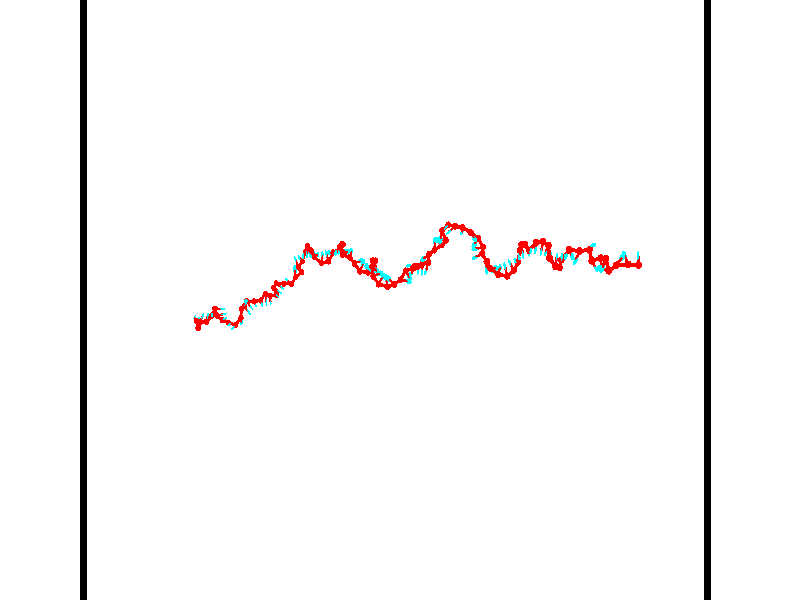 // switches for output
#declare DRAW_BASES = 1; // possible values are 0, 1; only relevant for DNA ribbons
#declare DRAW_BASES_TYPE = 3; // possible values are 1, 2, 3; only relevant for DNA ribbons
#declare DRAW_FOG = 0; // set to 1 to enable fog

#include "colors.inc"

#include "transforms.inc"
background { rgb <1, 1, 1>}

#default {
   normal{
       ripples 0.25
       frequency 0.20
       turbulence 0.2
       lambda 5
   }
	finish {
		phong 0.1
		phong_size 40.
	}
}

// original window dimensions: 1024x640


// camera settings

camera {
	sky <-0, 1, 0>
	up <-0, 1, 0>
	right 1.6 * <0.99995, 0, 0.00999983>
	location <54.4867, 55, 106.329>
	look_at <55, 55, 55.0001>
	direction <0.513302, 0, -51.3289>
	angle 67.0682
}


# declare cpy_camera_pos = <54.4867, 55, 106.329>;
# if (DRAW_FOG = 1)
fog {
	fog_type 2
	up vnormalize(cpy_camera_pos)
	color rgbt<1,1,1,0.3>
	distance 1e-5
	fog_alt 3e-3
	fog_offset 88
}
# end


// LIGHTS

# declare lum = 6;
global_settings {
	ambient_light rgb lum * <0.05, 0.05, 0.05>
	max_trace_level 15
}# declare cpy_direct_light_amount = 0.25;
light_source
{	1000 * <-0.98995, -1, 1.00995>,
	rgb lum * cpy_direct_light_amount
	parallel
}

light_source
{	1000 * <0.98995, 1, -1.00995>,
	rgb lum * cpy_direct_light_amount
	parallel
}

// strand 0

// nucleotide -1

// particle -1
sphere {
	<36.265514, 52.805584, 49.972359> 0.250000
	pigment { color rgbt <1,0,0,0> }
	no_shadow
}
cylinder {
	<36.223213, 53.148285, 49.770454>,  <36.197830, 53.353905, 49.649311>, 0.100000
	pigment { color rgbt <1,0,0,0> }
	no_shadow
}
cylinder {
	<36.223213, 53.148285, 49.770454>,  <36.265514, 52.805584, 49.972359>, 0.100000
	pigment { color rgbt <1,0,0,0> }
	no_shadow
}

// particle -1
sphere {
	<36.223213, 53.148285, 49.770454> 0.100000
	pigment { color rgbt <1,0,0,0> }
	no_shadow
}
sphere {
	0, 1
	scale<0.080000,0.200000,0.300000>
	matrix <-0.578865, 0.359695, 0.731803,
		0.808536, 0.369583, 0.457905,
		-0.105756, 0.856754, -0.504765,
		36.191486, 53.405312, 49.619026>
	pigment { color rgbt <0,1,1,0> }
	no_shadow
}
cylinder {
	<36.244274, 53.387054, 50.375725>,  <36.265514, 52.805584, 49.972359>, 0.130000
	pigment { color rgbt <1,0,0,0> }
	no_shadow
}

// nucleotide -1

// particle -1
sphere {
	<36.244274, 53.387054, 50.375725> 0.250000
	pigment { color rgbt <1,0,0,0> }
	no_shadow
}
cylinder {
	<36.051094, 53.508499, 50.047192>,  <35.935188, 53.581364, 49.850071>, 0.100000
	pigment { color rgbt <1,0,0,0> }
	no_shadow
}
cylinder {
	<36.051094, 53.508499, 50.047192>,  <36.244274, 53.387054, 50.375725>, 0.100000
	pigment { color rgbt <1,0,0,0> }
	no_shadow
}

// particle -1
sphere {
	<36.051094, 53.508499, 50.047192> 0.100000
	pigment { color rgbt <1,0,0,0> }
	no_shadow
}
sphere {
	0, 1
	scale<0.080000,0.200000,0.300000>
	matrix <-0.735392, 0.368555, 0.568652,
		0.475354, 0.878629, 0.045280,
		-0.482946, 0.303609, -0.821331,
		35.906212, 53.599583, 49.800793>
	pigment { color rgbt <0,1,1,0> }
	no_shadow
}
cylinder {
	<36.672855, 53.279987, 50.892544>,  <36.244274, 53.387054, 50.375725>, 0.130000
	pigment { color rgbt <1,0,0,0> }
	no_shadow
}

// nucleotide -1

// particle -1
sphere {
	<36.672855, 53.279987, 50.892544> 0.250000
	pigment { color rgbt <1,0,0,0> }
	no_shadow
}
cylinder {
	<36.893814, 53.584305, 51.028812>,  <37.026390, 53.766895, 51.110573>, 0.100000
	pigment { color rgbt <1,0,0,0> }
	no_shadow
}
cylinder {
	<36.893814, 53.584305, 51.028812>,  <36.672855, 53.279987, 50.892544>, 0.100000
	pigment { color rgbt <1,0,0,0> }
	no_shadow
}

// particle -1
sphere {
	<36.893814, 53.584305, 51.028812> 0.100000
	pigment { color rgbt <1,0,0,0> }
	no_shadow
}
sphere {
	0, 1
	scale<0.080000,0.200000,0.300000>
	matrix <0.801613, -0.372720, -0.467436,
		-0.228647, 0.531294, -0.815750,
		0.552392, 0.760793, 0.340670,
		37.059532, 53.812542, 51.131012>
	pigment { color rgbt <0,1,1,0> }
	no_shadow
}
cylinder {
	<37.161598, 53.329487, 50.412617>,  <36.672855, 53.279987, 50.892544>, 0.130000
	pigment { color rgbt <1,0,0,0> }
	no_shadow
}

// nucleotide -1

// particle -1
sphere {
	<37.161598, 53.329487, 50.412617> 0.250000
	pigment { color rgbt <1,0,0,0> }
	no_shadow
}
cylinder {
	<37.304348, 53.600327, 50.670044>,  <37.389999, 53.762829, 50.824501>, 0.100000
	pigment { color rgbt <1,0,0,0> }
	no_shadow
}
cylinder {
	<37.304348, 53.600327, 50.670044>,  <37.161598, 53.329487, 50.412617>, 0.100000
	pigment { color rgbt <1,0,0,0> }
	no_shadow
}

// particle -1
sphere {
	<37.304348, 53.600327, 50.670044> 0.100000
	pigment { color rgbt <1,0,0,0> }
	no_shadow
}
sphere {
	0, 1
	scale<0.080000,0.200000,0.300000>
	matrix <0.914792, -0.113775, -0.387572,
		-0.189203, 0.727044, -0.660007,
		0.356874, 0.677099, 0.643567,
		37.411411, 53.803455, 50.863113>
	pigment { color rgbt <0,1,1,0> }
	no_shadow
}
cylinder {
	<37.599522, 53.799187, 50.092209>,  <37.161598, 53.329487, 50.412617>, 0.130000
	pigment { color rgbt <1,0,0,0> }
	no_shadow
}

// nucleotide -1

// particle -1
sphere {
	<37.599522, 53.799187, 50.092209> 0.250000
	pigment { color rgbt <1,0,0,0> }
	no_shadow
}
cylinder {
	<37.714630, 53.834267, 50.473679>,  <37.783695, 53.855312, 50.702560>, 0.100000
	pigment { color rgbt <1,0,0,0> }
	no_shadow
}
cylinder {
	<37.714630, 53.834267, 50.473679>,  <37.599522, 53.799187, 50.092209>, 0.100000
	pigment { color rgbt <1,0,0,0> }
	no_shadow
}

// particle -1
sphere {
	<37.714630, 53.834267, 50.473679> 0.100000
	pigment { color rgbt <1,0,0,0> }
	no_shadow
}
sphere {
	0, 1
	scale<0.080000,0.200000,0.300000>
	matrix <0.955321, 0.043844, -0.292301,
		-0.067447, 0.995182, -0.071163,
		0.287773, 0.087698, 0.953675,
		37.800961, 53.860577, 50.759781>
	pigment { color rgbt <0,1,1,0> }
	no_shadow
}
cylinder {
	<37.705910, 54.314804, 49.550915>,  <37.599522, 53.799187, 50.092209>, 0.130000
	pigment { color rgbt <1,0,0,0> }
	no_shadow
}

// nucleotide -1

// particle -1
sphere {
	<37.705910, 54.314804, 49.550915> 0.250000
	pigment { color rgbt <1,0,0,0> }
	no_shadow
}
cylinder {
	<38.041065, 54.304085, 49.332844>,  <38.242157, 54.297653, 49.202000>, 0.100000
	pigment { color rgbt <1,0,0,0> }
	no_shadow
}
cylinder {
	<38.041065, 54.304085, 49.332844>,  <37.705910, 54.314804, 49.550915>, 0.100000
	pigment { color rgbt <1,0,0,0> }
	no_shadow
}

// particle -1
sphere {
	<38.041065, 54.304085, 49.332844> 0.100000
	pigment { color rgbt <1,0,0,0> }
	no_shadow
}
sphere {
	0, 1
	scale<0.080000,0.200000,0.300000>
	matrix <-0.013596, -0.999509, 0.028237,
		-0.545670, -0.016247, -0.837843,
		0.837890, -0.026799, -0.545181,
		38.292431, 54.296043, 49.169289>
	pigment { color rgbt <0,1,1,0> }
	no_shadow
}
cylinder {
	<37.743763, 53.754616, 49.036556>,  <37.705910, 54.314804, 49.550915>, 0.130000
	pigment { color rgbt <1,0,0,0> }
	no_shadow
}

// nucleotide -1

// particle -1
sphere {
	<37.743763, 53.754616, 49.036556> 0.250000
	pigment { color rgbt <1,0,0,0> }
	no_shadow
}
cylinder {
	<38.129665, 53.834637, 49.104950>,  <38.361206, 53.882648, 49.145985>, 0.100000
	pigment { color rgbt <1,0,0,0> }
	no_shadow
}
cylinder {
	<38.129665, 53.834637, 49.104950>,  <37.743763, 53.754616, 49.036556>, 0.100000
	pigment { color rgbt <1,0,0,0> }
	no_shadow
}

// particle -1
sphere {
	<38.129665, 53.834637, 49.104950> 0.100000
	pigment { color rgbt <1,0,0,0> }
	no_shadow
}
sphere {
	0, 1
	scale<0.080000,0.200000,0.300000>
	matrix <0.219913, -0.969712, -0.106284,
		0.144540, 0.140139, -0.979525,
		0.964752, 0.200048, 0.170981,
		38.419090, 53.894650, 49.156242>
	pigment { color rgbt <0,1,1,0> }
	no_shadow
}
cylinder {
	<38.050640, 53.395725, 48.393444>,  <37.743763, 53.754616, 49.036556>, 0.130000
	pigment { color rgbt <1,0,0,0> }
	no_shadow
}

// nucleotide -1

// particle -1
sphere {
	<38.050640, 53.395725, 48.393444> 0.250000
	pigment { color rgbt <1,0,0,0> }
	no_shadow
}
cylinder {
	<38.295605, 53.474590, 48.699665>,  <38.442585, 53.521912, 48.883400>, 0.100000
	pigment { color rgbt <1,0,0,0> }
	no_shadow
}
cylinder {
	<38.295605, 53.474590, 48.699665>,  <38.050640, 53.395725, 48.393444>, 0.100000
	pigment { color rgbt <1,0,0,0> }
	no_shadow
}

// particle -1
sphere {
	<38.295605, 53.474590, 48.699665> 0.100000
	pigment { color rgbt <1,0,0,0> }
	no_shadow
}
sphere {
	0, 1
	scale<0.080000,0.200000,0.300000>
	matrix <0.343440, -0.938594, -0.033006,
		0.712039, 0.283136, -0.642522,
		0.612413, 0.197166, 0.765556,
		38.479328, 53.533741, 48.929333>
	pigment { color rgbt <0,1,1,0> }
	no_shadow
}
cylinder {
	<38.694592, 53.169212, 48.472469>,  <38.050640, 53.395725, 48.393444>, 0.130000
	pigment { color rgbt <1,0,0,0> }
	no_shadow
}

// nucleotide -1

// particle -1
sphere {
	<38.694592, 53.169212, 48.472469> 0.250000
	pigment { color rgbt <1,0,0,0> }
	no_shadow
}
cylinder {
	<38.812057, 53.106361, 48.849632>,  <38.882538, 53.068653, 49.075932>, 0.100000
	pigment { color rgbt <1,0,0,0> }
	no_shadow
}
cylinder {
	<38.812057, 53.106361, 48.849632>,  <38.694592, 53.169212, 48.472469>, 0.100000
	pigment { color rgbt <1,0,0,0> }
	no_shadow
}

// particle -1
sphere {
	<38.812057, 53.106361, 48.849632> 0.100000
	pigment { color rgbt <1,0,0,0> }
	no_shadow
}
sphere {
	0, 1
	scale<0.080000,0.200000,0.300000>
	matrix <0.590776, -0.745633, -0.308246,
		0.751495, 0.647568, -0.126141,
		0.293665, -0.157124, 0.942907,
		38.900158, 53.059223, 49.132504>
	pigment { color rgbt <0,1,1,0> }
	no_shadow
}
cylinder {
	<39.340866, 53.001717, 48.420425>,  <38.694592, 53.169212, 48.472469>, 0.130000
	pigment { color rgbt <1,0,0,0> }
	no_shadow
}

// nucleotide -1

// particle -1
sphere {
	<39.340866, 53.001717, 48.420425> 0.250000
	pigment { color rgbt <1,0,0,0> }
	no_shadow
}
cylinder {
	<39.278950, 52.869053, 48.792671>,  <39.241802, 52.789455, 49.016018>, 0.100000
	pigment { color rgbt <1,0,0,0> }
	no_shadow
}
cylinder {
	<39.278950, 52.869053, 48.792671>,  <39.340866, 53.001717, 48.420425>, 0.100000
	pigment { color rgbt <1,0,0,0> }
	no_shadow
}

// particle -1
sphere {
	<39.278950, 52.869053, 48.792671> 0.100000
	pigment { color rgbt <1,0,0,0> }
	no_shadow
}
sphere {
	0, 1
	scale<0.080000,0.200000,0.300000>
	matrix <0.710425, -0.691953, -0.128442,
		0.686540, 0.641249, 0.342728,
		-0.154788, -0.331663, 0.930613,
		39.232513, 52.769554, 49.071854>
	pigment { color rgbt <0,1,1,0> }
	no_shadow
}
cylinder {
	<39.746136, 53.557953, 48.059196>,  <39.340866, 53.001717, 48.420425>, 0.130000
	pigment { color rgbt <1,0,0,0> }
	no_shadow
}

// nucleotide -1

// particle -1
sphere {
	<39.746136, 53.557953, 48.059196> 0.250000
	pigment { color rgbt <1,0,0,0> }
	no_shadow
}
cylinder {
	<39.695354, 53.325977, 47.737312>,  <39.664886, 53.186790, 47.544182>, 0.100000
	pigment { color rgbt <1,0,0,0> }
	no_shadow
}
cylinder {
	<39.695354, 53.325977, 47.737312>,  <39.746136, 53.557953, 48.059196>, 0.100000
	pigment { color rgbt <1,0,0,0> }
	no_shadow
}

// particle -1
sphere {
	<39.695354, 53.325977, 47.737312> 0.100000
	pigment { color rgbt <1,0,0,0> }
	no_shadow
}
sphere {
	0, 1
	scale<0.080000,0.200000,0.300000>
	matrix <0.739377, -0.596130, 0.312972,
		-0.661214, -0.555249, 0.504474,
		-0.126954, -0.579938, -0.804708,
		39.657269, 53.151997, 47.495899>
	pigment { color rgbt <0,1,1,0> }
	no_shadow
}
cylinder {
	<39.779869, 54.272907, 47.983185>,  <39.746136, 53.557953, 48.059196>, 0.130000
	pigment { color rgbt <1,0,0,0> }
	no_shadow
}

// nucleotide -1

// particle -1
sphere {
	<39.779869, 54.272907, 47.983185> 0.250000
	pigment { color rgbt <1,0,0,0> }
	no_shadow
}
cylinder {
	<40.022812, 54.579384, 48.067165>,  <40.168575, 54.763268, 48.117554>, 0.100000
	pigment { color rgbt <1,0,0,0> }
	no_shadow
}
cylinder {
	<40.022812, 54.579384, 48.067165>,  <39.779869, 54.272907, 47.983185>, 0.100000
	pigment { color rgbt <1,0,0,0> }
	no_shadow
}

// particle -1
sphere {
	<40.022812, 54.579384, 48.067165> 0.100000
	pigment { color rgbt <1,0,0,0> }
	no_shadow
}
sphere {
	0, 1
	scale<0.080000,0.200000,0.300000>
	matrix <0.471354, -0.134816, -0.871579,
		-0.639489, 0.628317, -0.443026,
		0.607355, 0.766187, 0.209947,
		40.205017, 54.809238, 48.130150>
	pigment { color rgbt <0,1,1,0> }
	no_shadow
}
cylinder {
	<39.844788, 54.495670, 47.155022>,  <39.779869, 54.272907, 47.983185>, 0.130000
	pigment { color rgbt <1,0,0,0> }
	no_shadow
}

// nucleotide -1

// particle -1
sphere {
	<39.844788, 54.495670, 47.155022> 0.250000
	pigment { color rgbt <1,0,0,0> }
	no_shadow
}
cylinder {
	<40.120571, 54.211365, 47.210838>,  <40.286041, 54.040783, 47.244328>, 0.100000
	pigment { color rgbt <1,0,0,0> }
	no_shadow
}
cylinder {
	<40.120571, 54.211365, 47.210838>,  <39.844788, 54.495670, 47.155022>, 0.100000
	pigment { color rgbt <1,0,0,0> }
	no_shadow
}

// particle -1
sphere {
	<40.120571, 54.211365, 47.210838> 0.100000
	pigment { color rgbt <1,0,0,0> }
	no_shadow
}
sphere {
	0, 1
	scale<0.080000,0.200000,0.300000>
	matrix <0.636693, 0.502831, -0.584622,
		0.345360, 0.491916, 0.799215,
		0.689455, -0.710760, 0.139542,
		40.327408, 53.998138, 47.252701>
	pigment { color rgbt <0,1,1,0> }
	no_shadow
}
cylinder {
	<40.168144, 54.908104, 47.564541>,  <39.844788, 54.495670, 47.155022>, 0.130000
	pigment { color rgbt <1,0,0,0> }
	no_shadow
}

// nucleotide -1

// particle -1
sphere {
	<40.168144, 54.908104, 47.564541> 0.250000
	pigment { color rgbt <1,0,0,0> }
	no_shadow
}
cylinder {
	<40.370857, 54.627052, 47.364746>,  <40.492485, 54.458420, 47.244869>, 0.100000
	pigment { color rgbt <1,0,0,0> }
	no_shadow
}
cylinder {
	<40.370857, 54.627052, 47.364746>,  <40.168144, 54.908104, 47.564541>, 0.100000
	pigment { color rgbt <1,0,0,0> }
	no_shadow
}

// particle -1
sphere {
	<40.370857, 54.627052, 47.364746> 0.100000
	pigment { color rgbt <1,0,0,0> }
	no_shadow
}
sphere {
	0, 1
	scale<0.080000,0.200000,0.300000>
	matrix <0.659673, 0.689073, -0.300016,
		0.554980, -0.177453, 0.812716,
		0.506782, -0.702630, -0.499483,
		40.522892, 54.416264, 47.214901>
	pigment { color rgbt <0,1,1,0> }
	no_shadow
}
cylinder {
	<40.962543, 54.883942, 47.790035>,  <40.168144, 54.908104, 47.564541>, 0.130000
	pigment { color rgbt <1,0,0,0> }
	no_shadow
}

// nucleotide -1

// particle -1
sphere {
	<40.962543, 54.883942, 47.790035> 0.250000
	pigment { color rgbt <1,0,0,0> }
	no_shadow
}
cylinder {
	<40.939369, 54.722771, 47.424675>,  <40.925465, 54.626068, 47.205460>, 0.100000
	pigment { color rgbt <1,0,0,0> }
	no_shadow
}
cylinder {
	<40.939369, 54.722771, 47.424675>,  <40.962543, 54.883942, 47.790035>, 0.100000
	pigment { color rgbt <1,0,0,0> }
	no_shadow
}

// particle -1
sphere {
	<40.939369, 54.722771, 47.424675> 0.100000
	pigment { color rgbt <1,0,0,0> }
	no_shadow
}
sphere {
	0, 1
	scale<0.080000,0.200000,0.300000>
	matrix <0.740594, 0.596187, -0.309968,
		0.669450, -0.694416, 0.263862,
		-0.057936, -0.402923, -0.913399,
		40.921989, 54.601894, 47.150654>
	pigment { color rgbt <0,1,1,0> }
	no_shadow
}
cylinder {
	<41.443901, 54.961037, 47.193245>,  <40.962543, 54.883942, 47.790035>, 0.130000
	pigment { color rgbt <1,0,0,0> }
	no_shadow
}

// nucleotide -1

// particle -1
sphere {
	<41.443901, 54.961037, 47.193245> 0.250000
	pigment { color rgbt <1,0,0,0> }
	no_shadow
}
cylinder {
	<41.584373, 54.785675, 47.524178>,  <41.668659, 54.680458, 47.722736>, 0.100000
	pigment { color rgbt <1,0,0,0> }
	no_shadow
}
cylinder {
	<41.584373, 54.785675, 47.524178>,  <41.443901, 54.961037, 47.193245>, 0.100000
	pigment { color rgbt <1,0,0,0> }
	no_shadow
}

// particle -1
sphere {
	<41.584373, 54.785675, 47.524178> 0.100000
	pigment { color rgbt <1,0,0,0> }
	no_shadow
}
sphere {
	0, 1
	scale<0.080000,0.200000,0.300000>
	matrix <0.935213, 0.121567, -0.332562,
		0.045219, 0.890521, 0.452690,
		0.351185, -0.438400, 0.827330,
		41.689728, 54.654156, 47.772377>
	pigment { color rgbt <0,1,1,0> }
	no_shadow
}
cylinder {
	<41.975456, 55.483807, 47.543045>,  <41.443901, 54.961037, 47.193245>, 0.130000
	pigment { color rgbt <1,0,0,0> }
	no_shadow
}

// nucleotide -1

// particle -1
sphere {
	<41.975456, 55.483807, 47.543045> 0.250000
	pigment { color rgbt <1,0,0,0> }
	no_shadow
}
cylinder {
	<42.049133, 55.094635, 47.598881>,  <42.093338, 54.861134, 47.632381>, 0.100000
	pigment { color rgbt <1,0,0,0> }
	no_shadow
}
cylinder {
	<42.049133, 55.094635, 47.598881>,  <41.975456, 55.483807, 47.543045>, 0.100000
	pigment { color rgbt <1,0,0,0> }
	no_shadow
}

// particle -1
sphere {
	<42.049133, 55.094635, 47.598881> 0.100000
	pigment { color rgbt <1,0,0,0> }
	no_shadow
}
sphere {
	0, 1
	scale<0.080000,0.200000,0.300000>
	matrix <0.930181, 0.126662, -0.344558,
		0.317549, 0.193307, 0.928329,
		0.184189, -0.972928, 0.139589,
		42.104389, 54.802757, 47.640759>
	pigment { color rgbt <0,1,1,0> }
	no_shadow
}
cylinder {
	<42.536388, 55.329311, 47.977036>,  <41.975456, 55.483807, 47.543045>, 0.130000
	pigment { color rgbt <1,0,0,0> }
	no_shadow
}

// nucleotide -1

// particle -1
sphere {
	<42.536388, 55.329311, 47.977036> 0.250000
	pigment { color rgbt <1,0,0,0> }
	no_shadow
}
cylinder {
	<42.504482, 55.033318, 47.709885>,  <42.485340, 54.855721, 47.549591>, 0.100000
	pigment { color rgbt <1,0,0,0> }
	no_shadow
}
cylinder {
	<42.504482, 55.033318, 47.709885>,  <42.536388, 55.329311, 47.977036>, 0.100000
	pigment { color rgbt <1,0,0,0> }
	no_shadow
}

// particle -1
sphere {
	<42.504482, 55.033318, 47.709885> 0.100000
	pigment { color rgbt <1,0,0,0> }
	no_shadow
}
sphere {
	0, 1
	scale<0.080000,0.200000,0.300000>
	matrix <0.907010, 0.224051, -0.356559,
		0.413487, -0.634215, 0.653299,
		-0.079762, -0.739981, -0.667882,
		42.480553, 54.811325, 47.509521>
	pigment { color rgbt <0,1,1,0> }
	no_shadow
}
cylinder {
	<43.038429, 55.409889, 47.412506>,  <42.536388, 55.329311, 47.977036>, 0.130000
	pigment { color rgbt <1,0,0,0> }
	no_shadow
}

// nucleotide -1

// particle -1
sphere {
	<43.038429, 55.409889, 47.412506> 0.250000
	pigment { color rgbt <1,0,0,0> }
	no_shadow
}
cylinder {
	<43.161644, 55.369709, 47.790928>,  <43.235573, 55.345600, 48.017982>, 0.100000
	pigment { color rgbt <1,0,0,0> }
	no_shadow
}
cylinder {
	<43.161644, 55.369709, 47.790928>,  <43.038429, 55.409889, 47.412506>, 0.100000
	pigment { color rgbt <1,0,0,0> }
	no_shadow
}

// particle -1
sphere {
	<43.161644, 55.369709, 47.790928> 0.100000
	pigment { color rgbt <1,0,0,0> }
	no_shadow
}
sphere {
	0, 1
	scale<0.080000,0.200000,0.300000>
	matrix <0.752130, 0.634658, -0.177507,
		-0.582592, 0.766236, 0.271050,
		0.308037, -0.100451, 0.946057,
		43.254055, 55.339573, 48.074745>
	pigment { color rgbt <0,1,1,0> }
	no_shadow
}
cylinder {
	<42.890194, 55.982948, 47.983505>,  <43.038429, 55.409889, 47.412506>, 0.130000
	pigment { color rgbt <1,0,0,0> }
	no_shadow
}

// nucleotide -1

// particle -1
sphere {
	<42.890194, 55.982948, 47.983505> 0.250000
	pigment { color rgbt <1,0,0,0> }
	no_shadow
}
cylinder {
	<43.229736, 55.771706, 47.992844>,  <43.433460, 55.644958, 47.998447>, 0.100000
	pigment { color rgbt <1,0,0,0> }
	no_shadow
}
cylinder {
	<43.229736, 55.771706, 47.992844>,  <42.890194, 55.982948, 47.983505>, 0.100000
	pigment { color rgbt <1,0,0,0> }
	no_shadow
}

// particle -1
sphere {
	<43.229736, 55.771706, 47.992844> 0.100000
	pigment { color rgbt <1,0,0,0> }
	no_shadow
}
sphere {
	0, 1
	scale<0.080000,0.200000,0.300000>
	matrix <0.520670, 0.827635, -0.209579,
		0.091360, 0.190057, 0.977513,
		0.848856, -0.528109, 0.023344,
		43.484394, 55.613274, 47.999847>
	pigment { color rgbt <0,1,1,0> }
	no_shadow
}
cylinder {
	<43.210754, 56.334190, 48.377975>,  <42.890194, 55.982948, 47.983505>, 0.130000
	pigment { color rgbt <1,0,0,0> }
	no_shadow
}

// nucleotide -1

// particle -1
sphere {
	<43.210754, 56.334190, 48.377975> 0.250000
	pigment { color rgbt <1,0,0,0> }
	no_shadow
}
cylinder {
	<43.454941, 56.147984, 48.121655>,  <43.601452, 56.036259, 47.967861>, 0.100000
	pigment { color rgbt <1,0,0,0> }
	no_shadow
}
cylinder {
	<43.454941, 56.147984, 48.121655>,  <43.210754, 56.334190, 48.377975>, 0.100000
	pigment { color rgbt <1,0,0,0> }
	no_shadow
}

// particle -1
sphere {
	<43.454941, 56.147984, 48.121655> 0.100000
	pigment { color rgbt <1,0,0,0> }
	no_shadow
}
sphere {
	0, 1
	scale<0.080000,0.200000,0.300000>
	matrix <0.510601, 0.849793, -0.130913,
		0.605490, -0.247276, 0.756463,
		0.610466, -0.465517, -0.640801,
		43.638081, 56.008327, 47.929413>
	pigment { color rgbt <0,1,1,0> }
	no_shadow
}
cylinder {
	<43.970322, 56.289688, 48.584385>,  <43.210754, 56.334190, 48.377975>, 0.130000
	pigment { color rgbt <1,0,0,0> }
	no_shadow
}

// nucleotide -1

// particle -1
sphere {
	<43.970322, 56.289688, 48.584385> 0.250000
	pigment { color rgbt <1,0,0,0> }
	no_shadow
}
cylinder {
	<43.926666, 56.312874, 48.187450>,  <43.900475, 56.326786, 47.949291>, 0.100000
	pigment { color rgbt <1,0,0,0> }
	no_shadow
}
cylinder {
	<43.926666, 56.312874, 48.187450>,  <43.970322, 56.289688, 48.584385>, 0.100000
	pigment { color rgbt <1,0,0,0> }
	no_shadow
}

// particle -1
sphere {
	<43.926666, 56.312874, 48.187450> 0.100000
	pigment { color rgbt <1,0,0,0> }
	no_shadow
}
sphere {
	0, 1
	scale<0.080000,0.200000,0.300000>
	matrix <0.539274, 0.842069, -0.010125,
		0.835028, -0.536246, -0.123157,
		-0.109136, 0.057960, -0.992336,
		43.893925, 56.330261, 47.889751>
	pigment { color rgbt <0,1,1,0> }
	no_shadow
}
cylinder {
	<44.643574, 56.291260, 48.162037>,  <43.970322, 56.289688, 48.584385>, 0.130000
	pigment { color rgbt <1,0,0,0> }
	no_shadow
}

// nucleotide -1

// particle -1
sphere {
	<44.643574, 56.291260, 48.162037> 0.250000
	pigment { color rgbt <1,0,0,0> }
	no_shadow
}
cylinder {
	<44.354912, 56.471863, 47.952141>,  <44.181713, 56.580223, 47.826202>, 0.100000
	pigment { color rgbt <1,0,0,0> }
	no_shadow
}
cylinder {
	<44.354912, 56.471863, 47.952141>,  <44.643574, 56.291260, 48.162037>, 0.100000
	pigment { color rgbt <1,0,0,0> }
	no_shadow
}

// particle -1
sphere {
	<44.354912, 56.471863, 47.952141> 0.100000
	pigment { color rgbt <1,0,0,0> }
	no_shadow
}
sphere {
	0, 1
	scale<0.080000,0.200000,0.300000>
	matrix <0.610787, 0.772060, -0.175679,
		0.325812, -0.447285, -0.832936,
		-0.721655, 0.451508, -0.524743,
		44.138416, 56.607315, 47.794720>
	pigment { color rgbt <0,1,1,0> }
	no_shadow
}
cylinder {
	<44.979424, 56.859882, 47.726337>,  <44.643574, 56.291260, 48.162037>, 0.130000
	pigment { color rgbt <1,0,0,0> }
	no_shadow
}

// nucleotide -1

// particle -1
sphere {
	<44.979424, 56.859882, 47.726337> 0.250000
	pigment { color rgbt <1,0,0,0> }
	no_shadow
}
cylinder {
	<44.892021, 57.170639, 47.490135>,  <44.839581, 57.357094, 47.348415>, 0.100000
	pigment { color rgbt <1,0,0,0> }
	no_shadow
}
cylinder {
	<44.892021, 57.170639, 47.490135>,  <44.979424, 56.859882, 47.726337>, 0.100000
	pigment { color rgbt <1,0,0,0> }
	no_shadow
}

// particle -1
sphere {
	<44.892021, 57.170639, 47.490135> 0.100000
	pigment { color rgbt <1,0,0,0> }
	no_shadow
}
sphere {
	0, 1
	scale<0.080000,0.200000,0.300000>
	matrix <0.260197, 0.629600, 0.732053,
		0.940508, 0.006308, -0.339714,
		-0.218501, 0.776894, -0.590502,
		44.826469, 57.403706, 47.312984>
	pigment { color rgbt <0,1,1,0> }
	no_shadow
}
cylinder {
	<45.544182, 57.243702, 47.684708>,  <44.979424, 56.859882, 47.726337>, 0.130000
	pigment { color rgbt <1,0,0,0> }
	no_shadow
}

// nucleotide -1

// particle -1
sphere {
	<45.544182, 57.243702, 47.684708> 0.250000
	pigment { color rgbt <1,0,0,0> }
	no_shadow
}
cylinder {
	<45.208618, 57.454193, 47.629105>,  <45.007282, 57.580486, 47.595741>, 0.100000
	pigment { color rgbt <1,0,0,0> }
	no_shadow
}
cylinder {
	<45.208618, 57.454193, 47.629105>,  <45.544182, 57.243702, 47.684708>, 0.100000
	pigment { color rgbt <1,0,0,0> }
	no_shadow
}

// particle -1
sphere {
	<45.208618, 57.454193, 47.629105> 0.100000
	pigment { color rgbt <1,0,0,0> }
	no_shadow
}
sphere {
	0, 1
	scale<0.080000,0.200000,0.300000>
	matrix <0.196479, 0.530971, 0.824297,
		0.507577, 0.664195, -0.548827,
		-0.838905, 0.526227, -0.139008,
		44.956947, 57.612061, 47.587402>
	pigment { color rgbt <0,1,1,0> }
	no_shadow
}
cylinder {
	<45.352741, 57.613029, 48.389000>,  <45.544182, 57.243702, 47.684708>, 0.130000
	pigment { color rgbt <1,0,0,0> }
	no_shadow
}

// nucleotide -1

// particle -1
sphere {
	<45.352741, 57.613029, 48.389000> 0.250000
	pigment { color rgbt <1,0,0,0> }
	no_shadow
}
cylinder {
	<45.186531, 57.971489, 48.451286>,  <45.086803, 58.186565, 48.488659>, 0.100000
	pigment { color rgbt <1,0,0,0> }
	no_shadow
}
cylinder {
	<45.186531, 57.971489, 48.451286>,  <45.352741, 57.613029, 48.389000>, 0.100000
	pigment { color rgbt <1,0,0,0> }
	no_shadow
}

// particle -1
sphere {
	<45.186531, 57.971489, 48.451286> 0.100000
	pigment { color rgbt <1,0,0,0> }
	no_shadow
}
sphere {
	0, 1
	scale<0.080000,0.200000,0.300000>
	matrix <0.876138, 0.348346, 0.333223,
		0.244374, 0.274895, -0.929900,
		-0.415528, 0.896152, 0.155720,
		45.061874, 58.240334, 48.498001>
	pigment { color rgbt <0,1,1,0> }
	no_shadow
}
cylinder {
	<45.617355, 58.136570, 47.888618>,  <45.352741, 57.613029, 48.389000>, 0.130000
	pigment { color rgbt <1,0,0,0> }
	no_shadow
}

// nucleotide -1

// particle -1
sphere {
	<45.617355, 58.136570, 47.888618> 0.250000
	pigment { color rgbt <1,0,0,0> }
	no_shadow
}
cylinder {
	<45.512501, 58.271080, 48.250439>,  <45.449589, 58.351784, 48.467529>, 0.100000
	pigment { color rgbt <1,0,0,0> }
	no_shadow
}
cylinder {
	<45.512501, 58.271080, 48.250439>,  <45.617355, 58.136570, 47.888618>, 0.100000
	pigment { color rgbt <1,0,0,0> }
	no_shadow
}

// particle -1
sphere {
	<45.512501, 58.271080, 48.250439> 0.100000
	pigment { color rgbt <1,0,0,0> }
	no_shadow
}
sphere {
	0, 1
	scale<0.080000,0.200000,0.300000>
	matrix <0.946805, 0.270922, 0.173670,
		-0.186661, 0.901955, -0.389404,
		-0.262140, 0.336272, 0.904546,
		45.433857, 58.371964, 48.521801>
	pigment { color rgbt <0,1,1,0> }
	no_shadow
}
cylinder {
	<45.966938, 58.868141, 48.045769>,  <45.617355, 58.136570, 47.888618>, 0.130000
	pigment { color rgbt <1,0,0,0> }
	no_shadow
}

// nucleotide -1

// particle -1
sphere {
	<45.966938, 58.868141, 48.045769> 0.250000
	pigment { color rgbt <1,0,0,0> }
	no_shadow
}
cylinder {
	<45.878834, 58.654854, 48.372490>,  <45.825970, 58.526882, 48.568523>, 0.100000
	pigment { color rgbt <1,0,0,0> }
	no_shadow
}
cylinder {
	<45.878834, 58.654854, 48.372490>,  <45.966938, 58.868141, 48.045769>, 0.100000
	pigment { color rgbt <1,0,0,0> }
	no_shadow
}

// particle -1
sphere {
	<45.878834, 58.654854, 48.372490> 0.100000
	pigment { color rgbt <1,0,0,0> }
	no_shadow
}
sphere {
	0, 1
	scale<0.080000,0.200000,0.300000>
	matrix <0.955431, 0.050803, 0.290812,
		-0.196563, 0.844450, 0.498265,
		-0.220263, -0.533220, 0.816799,
		45.812756, 58.494888, 48.617531>
	pigment { color rgbt <0,1,1,0> }
	no_shadow
}
cylinder {
	<46.217052, 59.230347, 48.534676>,  <45.966938, 58.868141, 48.045769>, 0.130000
	pigment { color rgbt <1,0,0,0> }
	no_shadow
}

// nucleotide -1

// particle -1
sphere {
	<46.217052, 59.230347, 48.534676> 0.250000
	pigment { color rgbt <1,0,0,0> }
	no_shadow
}
cylinder {
	<46.198849, 58.855762, 48.673794>,  <46.187927, 58.631012, 48.757267>, 0.100000
	pigment { color rgbt <1,0,0,0> }
	no_shadow
}
cylinder {
	<46.198849, 58.855762, 48.673794>,  <46.217052, 59.230347, 48.534676>, 0.100000
	pigment { color rgbt <1,0,0,0> }
	no_shadow
}

// particle -1
sphere {
	<46.198849, 58.855762, 48.673794> 0.100000
	pigment { color rgbt <1,0,0,0> }
	no_shadow
}
sphere {
	0, 1
	scale<0.080000,0.200000,0.300000>
	matrix <0.948632, 0.068605, 0.308853,
		-0.313090, 0.343990, 0.885238,
		-0.045510, -0.936464, 0.347799,
		46.185196, 58.574821, 48.778133>
	pigment { color rgbt <0,1,1,0> }
	no_shadow
}
cylinder {
	<46.326012, 59.239929, 49.251602>,  <46.217052, 59.230347, 48.534676>, 0.130000
	pigment { color rgbt <1,0,0,0> }
	no_shadow
}

// nucleotide -1

// particle -1
sphere {
	<46.326012, 59.239929, 49.251602> 0.250000
	pigment { color rgbt <1,0,0,0> }
	no_shadow
}
cylinder {
	<46.449684, 58.878067, 49.134296>,  <46.523888, 58.660950, 49.063915>, 0.100000
	pigment { color rgbt <1,0,0,0> }
	no_shadow
}
cylinder {
	<46.449684, 58.878067, 49.134296>,  <46.326012, 59.239929, 49.251602>, 0.100000
	pigment { color rgbt <1,0,0,0> }
	no_shadow
}

// particle -1
sphere {
	<46.449684, 58.878067, 49.134296> 0.100000
	pigment { color rgbt <1,0,0,0> }
	no_shadow
}
sphere {
	0, 1
	scale<0.080000,0.200000,0.300000>
	matrix <0.854839, 0.129242, 0.502541,
		-0.416726, -0.406066, 0.813296,
		0.309177, -0.904659, -0.293263,
		46.542439, 58.606670, 49.046318>
	pigment { color rgbt <0,1,1,0> }
	no_shadow
}
cylinder {
	<46.713978, 58.886059, 49.794735>,  <46.326012, 59.239929, 49.251602>, 0.130000
	pigment { color rgbt <1,0,0,0> }
	no_shadow
}

// nucleotide -1

// particle -1
sphere {
	<46.713978, 58.886059, 49.794735> 0.250000
	pigment { color rgbt <1,0,0,0> }
	no_shadow
}
cylinder {
	<46.851166, 58.730766, 49.452591>,  <46.933479, 58.637589, 49.247303>, 0.100000
	pigment { color rgbt <1,0,0,0> }
	no_shadow
}
cylinder {
	<46.851166, 58.730766, 49.452591>,  <46.713978, 58.886059, 49.794735>, 0.100000
	pigment { color rgbt <1,0,0,0> }
	no_shadow
}

// particle -1
sphere {
	<46.851166, 58.730766, 49.452591> 0.100000
	pigment { color rgbt <1,0,0,0> }
	no_shadow
}
sphere {
	0, 1
	scale<0.080000,0.200000,0.300000>
	matrix <0.903479, -0.112896, 0.413498,
		-0.257102, -0.914619, 0.312043,
		0.342965, -0.388235, -0.855365,
		46.954056, 58.614296, 49.195980>
	pigment { color rgbt <0,1,1,0> }
	no_shadow
}
cylinder {
	<47.079708, 58.318275, 50.004143>,  <46.713978, 58.886059, 49.794735>, 0.130000
	pigment { color rgbt <1,0,0,0> }
	no_shadow
}

// nucleotide -1

// particle -1
sphere {
	<47.079708, 58.318275, 50.004143> 0.250000
	pigment { color rgbt <1,0,0,0> }
	no_shadow
}
cylinder {
	<47.199554, 58.453644, 49.647335>,  <47.271461, 58.534866, 49.433250>, 0.100000
	pigment { color rgbt <1,0,0,0> }
	no_shadow
}
cylinder {
	<47.199554, 58.453644, 49.647335>,  <47.079708, 58.318275, 50.004143>, 0.100000
	pigment { color rgbt <1,0,0,0> }
	no_shadow
}

// particle -1
sphere {
	<47.199554, 58.453644, 49.647335> 0.100000
	pigment { color rgbt <1,0,0,0> }
	no_shadow
}
sphere {
	0, 1
	scale<0.080000,0.200000,0.300000>
	matrix <0.932209, 0.095121, 0.349198,
		0.203026, -0.936175, -0.286979,
		0.299613, 0.338421, -0.892022,
		47.289436, 58.555172, 49.379730>
	pigment { color rgbt <0,1,1,0> }
	no_shadow
}
cylinder {
	<47.696617, 57.886784, 49.717667>,  <47.079708, 58.318275, 50.004143>, 0.130000
	pigment { color rgbt <1,0,0,0> }
	no_shadow
}

// nucleotide -1

// particle -1
sphere {
	<47.696617, 57.886784, 49.717667> 0.250000
	pigment { color rgbt <1,0,0,0> }
	no_shadow
}
cylinder {
	<47.722683, 58.262344, 49.582489>,  <47.738323, 58.487682, 49.501381>, 0.100000
	pigment { color rgbt <1,0,0,0> }
	no_shadow
}
cylinder {
	<47.722683, 58.262344, 49.582489>,  <47.696617, 57.886784, 49.717667>, 0.100000
	pigment { color rgbt <1,0,0,0> }
	no_shadow
}

// particle -1
sphere {
	<47.722683, 58.262344, 49.582489> 0.100000
	pigment { color rgbt <1,0,0,0> }
	no_shadow
}
sphere {
	0, 1
	scale<0.080000,0.200000,0.300000>
	matrix <0.892233, 0.096830, 0.441072,
		0.446848, -0.330272, -0.831413,
		0.065168, 0.938906, -0.337948,
		47.742233, 58.544018, 49.481106>
	pigment { color rgbt <0,1,1,0> }
	no_shadow
}
cylinder {
	<48.316216, 58.033722, 49.314724>,  <47.696617, 57.886784, 49.717667>, 0.130000
	pigment { color rgbt <1,0,0,0> }
	no_shadow
}

// nucleotide -1

// particle -1
sphere {
	<48.316216, 58.033722, 49.314724> 0.250000
	pigment { color rgbt <1,0,0,0> }
	no_shadow
}
cylinder {
	<48.223679, 58.363838, 49.520782>,  <48.168156, 58.561909, 49.644417>, 0.100000
	pigment { color rgbt <1,0,0,0> }
	no_shadow
}
cylinder {
	<48.223679, 58.363838, 49.520782>,  <48.316216, 58.033722, 49.314724>, 0.100000
	pigment { color rgbt <1,0,0,0> }
	no_shadow
}

// particle -1
sphere {
	<48.223679, 58.363838, 49.520782> 0.100000
	pigment { color rgbt <1,0,0,0> }
	no_shadow
}
sphere {
	0, 1
	scale<0.080000,0.200000,0.300000>
	matrix <0.937541, 0.047722, 0.344585,
		0.259798, 0.562690, -0.784783,
		-0.231346, 0.825289, 0.515147,
		48.154274, 58.611423, 49.675327>
	pigment { color rgbt <0,1,1,0> }
	no_shadow
}
cylinder {
	<48.756657, 58.735096, 49.287930>,  <48.316216, 58.033722, 49.314724>, 0.130000
	pigment { color rgbt <1,0,0,0> }
	no_shadow
}

// nucleotide -1

// particle -1
sphere {
	<48.756657, 58.735096, 49.287930> 0.250000
	pigment { color rgbt <1,0,0,0> }
	no_shadow
}
cylinder {
	<48.574215, 58.704815, 49.642609>,  <48.464748, 58.686646, 49.855415>, 0.100000
	pigment { color rgbt <1,0,0,0> }
	no_shadow
}
cylinder {
	<48.574215, 58.704815, 49.642609>,  <48.756657, 58.735096, 49.287930>, 0.100000
	pigment { color rgbt <1,0,0,0> }
	no_shadow
}

// particle -1
sphere {
	<48.574215, 58.704815, 49.642609> 0.100000
	pigment { color rgbt <1,0,0,0> }
	no_shadow
}
sphere {
	0, 1
	scale<0.080000,0.200000,0.300000>
	matrix <0.889199, 0.001532, 0.457518,
		-0.035995, 0.997129, 0.066619,
		-0.456103, -0.075706, 0.886701,
		48.437386, 58.682102, 49.908619>
	pigment { color rgbt <0,1,1,0> }
	no_shadow
}
cylinder {
	<49.375980, 59.039253, 49.423237>,  <48.756657, 58.735096, 49.287930>, 0.130000
	pigment { color rgbt <1,0,0,0> }
	no_shadow
}

// nucleotide -1

// particle -1
sphere {
	<49.375980, 59.039253, 49.423237> 0.250000
	pigment { color rgbt <1,0,0,0> }
	no_shadow
}
cylinder {
	<49.206421, 58.831661, 49.720146>,  <49.104687, 58.707108, 49.898293>, 0.100000
	pigment { color rgbt <1,0,0,0> }
	no_shadow
}
cylinder {
	<49.206421, 58.831661, 49.720146>,  <49.375980, 59.039253, 49.423237>, 0.100000
	pigment { color rgbt <1,0,0,0> }
	no_shadow
}

// particle -1
sphere {
	<49.206421, 58.831661, 49.720146> 0.100000
	pigment { color rgbt <1,0,0,0> }
	no_shadow
}
sphere {
	0, 1
	scale<0.080000,0.200000,0.300000>
	matrix <0.880119, -0.042598, 0.472838,
		-0.213775, 0.853724, 0.474823,
		-0.423899, -0.518981, 0.742272,
		49.079250, 58.675968, 49.942829>
	pigment { color rgbt <0,1,1,0> }
	no_shadow
}
cylinder {
	<49.751549, 59.324066, 49.962582>,  <49.375980, 59.039253, 49.423237>, 0.130000
	pigment { color rgbt <1,0,0,0> }
	no_shadow
}

// nucleotide -1

// particle -1
sphere {
	<49.751549, 59.324066, 49.962582> 0.250000
	pigment { color rgbt <1,0,0,0> }
	no_shadow
}
cylinder {
	<49.568138, 59.003036, 50.115223>,  <49.458092, 58.810417, 50.206806>, 0.100000
	pigment { color rgbt <1,0,0,0> }
	no_shadow
}
cylinder {
	<49.568138, 59.003036, 50.115223>,  <49.751549, 59.324066, 49.962582>, 0.100000
	pigment { color rgbt <1,0,0,0> }
	no_shadow
}

// particle -1
sphere {
	<49.568138, 59.003036, 50.115223> 0.100000
	pigment { color rgbt <1,0,0,0> }
	no_shadow
}
sphere {
	0, 1
	scale<0.080000,0.200000,0.300000>
	matrix <0.818916, -0.214824, 0.532192,
		-0.345148, 0.556524, 0.755747,
		-0.458530, -0.802578, 0.381600,
		49.430580, 58.762264, 50.229702>
	pigment { color rgbt <0,1,1,0> }
	no_shadow
}
cylinder {
	<49.717510, 59.308353, 50.679501>,  <49.751549, 59.324066, 49.962582>, 0.130000
	pigment { color rgbt <1,0,0,0> }
	no_shadow
}

// nucleotide -1

// particle -1
sphere {
	<49.717510, 59.308353, 50.679501> 0.250000
	pigment { color rgbt <1,0,0,0> }
	no_shadow
}
cylinder {
	<49.723988, 58.920471, 50.582001>,  <49.727875, 58.687744, 50.523502>, 0.100000
	pigment { color rgbt <1,0,0,0> }
	no_shadow
}
cylinder {
	<49.723988, 58.920471, 50.582001>,  <49.717510, 59.308353, 50.679501>, 0.100000
	pigment { color rgbt <1,0,0,0> }
	no_shadow
}

// particle -1
sphere {
	<49.723988, 58.920471, 50.582001> 0.100000
	pigment { color rgbt <1,0,0,0> }
	no_shadow
}
sphere {
	0, 1
	scale<0.080000,0.200000,0.300000>
	matrix <0.781584, -0.139765, 0.607941,
		-0.623590, -0.200352, 0.755642,
		0.016190, -0.969704, -0.243747,
		49.728844, 58.629559, 50.508877>
	pigment { color rgbt <0,1,1,0> }
	no_shadow
}
cylinder {
	<49.506374, 59.021648, 51.287003>,  <49.717510, 59.308353, 50.679501>, 0.130000
	pigment { color rgbt <1,0,0,0> }
	no_shadow
}

// nucleotide -1

// particle -1
sphere {
	<49.506374, 59.021648, 51.287003> 0.250000
	pigment { color rgbt <1,0,0,0> }
	no_shadow
}
cylinder {
	<49.782093, 58.832573, 51.067390>,  <49.947525, 58.719128, 50.935623>, 0.100000
	pigment { color rgbt <1,0,0,0> }
	no_shadow
}
cylinder {
	<49.782093, 58.832573, 51.067390>,  <49.506374, 59.021648, 51.287003>, 0.100000
	pigment { color rgbt <1,0,0,0> }
	no_shadow
}

// particle -1
sphere {
	<49.782093, 58.832573, 51.067390> 0.100000
	pigment { color rgbt <1,0,0,0> }
	no_shadow
}
sphere {
	0, 1
	scale<0.080000,0.200000,0.300000>
	matrix <0.584259, -0.085414, 0.807060,
		-0.428386, -0.877078, 0.217300,
		0.689294, -0.472693, -0.549031,
		49.988880, 58.690765, 50.902679>
	pigment { color rgbt <0,1,1,0> }
	no_shadow
}
cylinder {
	<49.826416, 58.425873, 51.621155>,  <49.506374, 59.021648, 51.287003>, 0.130000
	pigment { color rgbt <1,0,0,0> }
	no_shadow
}

// nucleotide -1

// particle -1
sphere {
	<49.826416, 58.425873, 51.621155> 0.250000
	pigment { color rgbt <1,0,0,0> }
	no_shadow
}
cylinder {
	<50.090336, 58.582146, 51.364395>,  <50.248688, 58.675911, 51.210339>, 0.100000
	pigment { color rgbt <1,0,0,0> }
	no_shadow
}
cylinder {
	<50.090336, 58.582146, 51.364395>,  <49.826416, 58.425873, 51.621155>, 0.100000
	pigment { color rgbt <1,0,0,0> }
	no_shadow
}

// particle -1
sphere {
	<50.090336, 58.582146, 51.364395> 0.100000
	pigment { color rgbt <1,0,0,0> }
	no_shadow
}
sphere {
	0, 1
	scale<0.080000,0.200000,0.300000>
	matrix <0.606942, 0.226564, 0.761768,
		0.443044, -0.892206, -0.087638,
		0.659799, 0.390687, -0.641895,
		50.288277, 58.699352, 51.171825>
	pigment { color rgbt <0,1,1,0> }
	no_shadow
}
cylinder {
	<50.505310, 58.199390, 51.864502>,  <49.826416, 58.425873, 51.621155>, 0.130000
	pigment { color rgbt <1,0,0,0> }
	no_shadow
}

// nucleotide -1

// particle -1
sphere {
	<50.505310, 58.199390, 51.864502> 0.250000
	pigment { color rgbt <1,0,0,0> }
	no_shadow
}
cylinder {
	<50.563732, 58.501778, 51.609261>,  <50.598785, 58.683208, 51.456116>, 0.100000
	pigment { color rgbt <1,0,0,0> }
	no_shadow
}
cylinder {
	<50.563732, 58.501778, 51.609261>,  <50.505310, 58.199390, 51.864502>, 0.100000
	pigment { color rgbt <1,0,0,0> }
	no_shadow
}

// particle -1
sphere {
	<50.563732, 58.501778, 51.609261> 0.100000
	pigment { color rgbt <1,0,0,0> }
	no_shadow
}
sphere {
	0, 1
	scale<0.080000,0.200000,0.300000>
	matrix <0.801578, 0.287592, 0.524180,
		0.579777, -0.588050, -0.563964,
		0.146053, 0.755968, -0.638107,
		50.607548, 58.728569, 51.417828>
	pigment { color rgbt <0,1,1,0> }
	no_shadow
}
cylinder {
	<50.957512, 57.725433, 52.231075>,  <50.505310, 58.199390, 51.864502>, 0.130000
	pigment { color rgbt <1,0,0,0> }
	no_shadow
}

// nucleotide -1

// particle -1
sphere {
	<50.957512, 57.725433, 52.231075> 0.250000
	pigment { color rgbt <1,0,0,0> }
	no_shadow
}
cylinder {
	<51.237629, 57.859268, 51.978840>,  <51.405701, 57.939571, 51.827499>, 0.100000
	pigment { color rgbt <1,0,0,0> }
	no_shadow
}
cylinder {
	<51.237629, 57.859268, 51.978840>,  <50.957512, 57.725433, 52.231075>, 0.100000
	pigment { color rgbt <1,0,0,0> }
	no_shadow
}

// particle -1
sphere {
	<51.237629, 57.859268, 51.978840> 0.100000
	pigment { color rgbt <1,0,0,0> }
	no_shadow
}
sphere {
	0, 1
	scale<0.080000,0.200000,0.300000>
	matrix <0.699715, -0.496682, 0.513524,
		-0.141380, -0.800847, -0.581941,
		0.700294, 0.334591, -0.630585,
		51.447716, 57.959644, 51.789665>
	pigment { color rgbt <0,1,1,0> }
	no_shadow
}
cylinder {
	<51.434547, 57.151924, 52.071201>,  <50.957512, 57.725433, 52.231075>, 0.130000
	pigment { color rgbt <1,0,0,0> }
	no_shadow
}

// nucleotide -1

// particle -1
sphere {
	<51.434547, 57.151924, 52.071201> 0.250000
	pigment { color rgbt <1,0,0,0> }
	no_shadow
}
cylinder {
	<51.599018, 57.515362, 52.100567>,  <51.697701, 57.733425, 52.118187>, 0.100000
	pigment { color rgbt <1,0,0,0> }
	no_shadow
}
cylinder {
	<51.599018, 57.515362, 52.100567>,  <51.434547, 57.151924, 52.071201>, 0.100000
	pigment { color rgbt <1,0,0,0> }
	no_shadow
}

// particle -1
sphere {
	<51.599018, 57.515362, 52.100567> 0.100000
	pigment { color rgbt <1,0,0,0> }
	no_shadow
}
sphere {
	0, 1
	scale<0.080000,0.200000,0.300000>
	matrix <0.666732, -0.354686, 0.655489,
		0.621614, -0.220571, -0.751628,
		0.411174, 0.908596, 0.073416,
		51.722370, 57.787941, 52.122593>
	pigment { color rgbt <0,1,1,0> }
	no_shadow
}
cylinder {
	<52.133030, 57.075401, 51.833138>,  <51.434547, 57.151924, 52.071201>, 0.130000
	pigment { color rgbt <1,0,0,0> }
	no_shadow
}

// nucleotide -1

// particle -1
sphere {
	<52.133030, 57.075401, 51.833138> 0.250000
	pigment { color rgbt <1,0,0,0> }
	no_shadow
}
cylinder {
	<52.061707, 57.342041, 52.122646>,  <52.018913, 57.502026, 52.296352>, 0.100000
	pigment { color rgbt <1,0,0,0> }
	no_shadow
}
cylinder {
	<52.061707, 57.342041, 52.122646>,  <52.133030, 57.075401, 51.833138>, 0.100000
	pigment { color rgbt <1,0,0,0> }
	no_shadow
}

// particle -1
sphere {
	<52.061707, 57.342041, 52.122646> 0.100000
	pigment { color rgbt <1,0,0,0> }
	no_shadow
}
sphere {
	0, 1
	scale<0.080000,0.200000,0.300000>
	matrix <0.647392, -0.474457, 0.596469,
		0.741006, 0.574922, -0.346951,
		-0.178310, 0.666600, 0.723775,
		52.008213, 57.542023, 52.339779>
	pigment { color rgbt <0,1,1,0> }
	no_shadow
}
cylinder {
	<52.731945, 57.463844, 52.130077>,  <52.133030, 57.075401, 51.833138>, 0.130000
	pigment { color rgbt <1,0,0,0> }
	no_shadow
}

// nucleotide -1

// particle -1
sphere {
	<52.731945, 57.463844, 52.130077> 0.250000
	pigment { color rgbt <1,0,0,0> }
	no_shadow
}
cylinder {
	<52.448959, 57.431450, 52.410915>,  <52.279167, 57.412014, 52.579418>, 0.100000
	pigment { color rgbt <1,0,0,0> }
	no_shadow
}
cylinder {
	<52.448959, 57.431450, 52.410915>,  <52.731945, 57.463844, 52.130077>, 0.100000
	pigment { color rgbt <1,0,0,0> }
	no_shadow
}

// particle -1
sphere {
	<52.448959, 57.431450, 52.410915> 0.100000
	pigment { color rgbt <1,0,0,0> }
	no_shadow
}
sphere {
	0, 1
	scale<0.080000,0.200000,0.300000>
	matrix <0.639491, -0.496309, 0.587136,
		0.300907, 0.864360, 0.402909,
		-0.707465, -0.080983, 0.702094,
		52.236721, 57.407154, 52.621544>
	pigment { color rgbt <0,1,1,0> }
	no_shadow
}
cylinder {
	<52.841103, 57.910141, 52.633282>,  <52.731945, 57.463844, 52.130077>, 0.130000
	pigment { color rgbt <1,0,0,0> }
	no_shadow
}

// nucleotide -1

// particle -1
sphere {
	<52.841103, 57.910141, 52.633282> 0.250000
	pigment { color rgbt <1,0,0,0> }
	no_shadow
}
cylinder {
	<52.646130, 57.583683, 52.757420>,  <52.529144, 57.387806, 52.831902>, 0.100000
	pigment { color rgbt <1,0,0,0> }
	no_shadow
}
cylinder {
	<52.646130, 57.583683, 52.757420>,  <52.841103, 57.910141, 52.633282>, 0.100000
	pigment { color rgbt <1,0,0,0> }
	no_shadow
}

// particle -1
sphere {
	<52.646130, 57.583683, 52.757420> 0.100000
	pigment { color rgbt <1,0,0,0> }
	no_shadow
}
sphere {
	0, 1
	scale<0.080000,0.200000,0.300000>
	matrix <0.657853, -0.109555, 0.745135,
		-0.574141, 0.567362, 0.590307,
		-0.487433, -0.816148, 0.310341,
		52.499901, 57.338837, 52.850521>
	pigment { color rgbt <0,1,1,0> }
	no_shadow
}
cylinder {
	<52.608757, 57.875443, 53.333134>,  <52.841103, 57.910141, 52.633282>, 0.130000
	pigment { color rgbt <1,0,0,0> }
	no_shadow
}

// nucleotide -1

// particle -1
sphere {
	<52.608757, 57.875443, 53.333134> 0.250000
	pigment { color rgbt <1,0,0,0> }
	no_shadow
}
cylinder {
	<52.684708, 57.501717, 53.212471>,  <52.730278, 57.277481, 53.140076>, 0.100000
	pigment { color rgbt <1,0,0,0> }
	no_shadow
}
cylinder {
	<52.684708, 57.501717, 53.212471>,  <52.608757, 57.875443, 53.333134>, 0.100000
	pigment { color rgbt <1,0,0,0> }
	no_shadow
}

// particle -1
sphere {
	<52.684708, 57.501717, 53.212471> 0.100000
	pigment { color rgbt <1,0,0,0> }
	no_shadow
}
sphere {
	0, 1
	scale<0.080000,0.200000,0.300000>
	matrix <0.607522, -0.129549, 0.783667,
		-0.771274, -0.332063, 0.543020,
		0.189879, -0.934319, -0.301653,
		52.741673, 57.221420, 53.121975>
	pigment { color rgbt <0,1,1,0> }
	no_shadow
}
cylinder {
	<52.589558, 57.418388, 53.895374>,  <52.608757, 57.875443, 53.333134>, 0.130000
	pigment { color rgbt <1,0,0,0> }
	no_shadow
}

// nucleotide -1

// particle -1
sphere {
	<52.589558, 57.418388, 53.895374> 0.250000
	pigment { color rgbt <1,0,0,0> }
	no_shadow
}
cylinder {
	<52.820099, 57.240780, 53.620956>,  <52.958424, 57.134216, 53.456306>, 0.100000
	pigment { color rgbt <1,0,0,0> }
	no_shadow
}
cylinder {
	<52.820099, 57.240780, 53.620956>,  <52.589558, 57.418388, 53.895374>, 0.100000
	pigment { color rgbt <1,0,0,0> }
	no_shadow
}

// particle -1
sphere {
	<52.820099, 57.240780, 53.620956> 0.100000
	pigment { color rgbt <1,0,0,0> }
	no_shadow
}
sphere {
	0, 1
	scale<0.080000,0.200000,0.300000>
	matrix <0.669449, -0.224925, 0.707987,
		-0.468671, -0.867325, 0.167614,
		0.576355, -0.444022, -0.686046,
		52.993004, 57.107574, 53.415142>
	pigment { color rgbt <0,1,1,0> }
	no_shadow
}
cylinder {
	<52.696888, 56.709293, 54.073078>,  <52.589558, 57.418388, 53.895374>, 0.130000
	pigment { color rgbt <1,0,0,0> }
	no_shadow
}

// nucleotide -1

// particle -1
sphere {
	<52.696888, 56.709293, 54.073078> 0.250000
	pigment { color rgbt <1,0,0,0> }
	no_shadow
}
cylinder {
	<53.022091, 56.839436, 53.879929>,  <53.217213, 56.917519, 53.764038>, 0.100000
	pigment { color rgbt <1,0,0,0> }
	no_shadow
}
cylinder {
	<53.022091, 56.839436, 53.879929>,  <52.696888, 56.709293, 54.073078>, 0.100000
	pigment { color rgbt <1,0,0,0> }
	no_shadow
}

// particle -1
sphere {
	<53.022091, 56.839436, 53.879929> 0.100000
	pigment { color rgbt <1,0,0,0> }
	no_shadow
}
sphere {
	0, 1
	scale<0.080000,0.200000,0.300000>
	matrix <0.569492, -0.271625, 0.775821,
		0.121255, -0.905740, -0.406118,
		0.813004, 0.325353, -0.482876,
		53.265991, 56.937042, 53.735065>
	pigment { color rgbt <0,1,1,0> }
	no_shadow
}
cylinder {
	<53.150249, 56.148609, 54.218067>,  <52.696888, 56.709293, 54.073078>, 0.130000
	pigment { color rgbt <1,0,0,0> }
	no_shadow
}

// nucleotide -1

// particle -1
sphere {
	<53.150249, 56.148609, 54.218067> 0.250000
	pigment { color rgbt <1,0,0,0> }
	no_shadow
}
cylinder {
	<53.368599, 56.471336, 54.127670>,  <53.499607, 56.664970, 54.073433>, 0.100000
	pigment { color rgbt <1,0,0,0> }
	no_shadow
}
cylinder {
	<53.368599, 56.471336, 54.127670>,  <53.150249, 56.148609, 54.218067>, 0.100000
	pigment { color rgbt <1,0,0,0> }
	no_shadow
}

// particle -1
sphere {
	<53.368599, 56.471336, 54.127670> 0.100000
	pigment { color rgbt <1,0,0,0> }
	no_shadow
}
sphere {
	0, 1
	scale<0.080000,0.200000,0.300000>
	matrix <0.716595, -0.309790, 0.624918,
		0.434183, -0.503070, -0.747265,
		0.545873, 0.806815, -0.225992,
		53.532360, 56.713383, 54.059872>
	pigment { color rgbt <0,1,1,0> }
	no_shadow
}
cylinder {
	<53.909702, 55.960472, 54.019211>,  <53.150249, 56.148609, 54.218067>, 0.130000
	pigment { color rgbt <1,0,0,0> }
	no_shadow
}

// nucleotide -1

// particle -1
sphere {
	<53.909702, 55.960472, 54.019211> 0.250000
	pigment { color rgbt <1,0,0,0> }
	no_shadow
}
cylinder {
	<53.851723, 56.324066, 54.175537>,  <53.816933, 56.542221, 54.269333>, 0.100000
	pigment { color rgbt <1,0,0,0> }
	no_shadow
}
cylinder {
	<53.851723, 56.324066, 54.175537>,  <53.909702, 55.960472, 54.019211>, 0.100000
	pigment { color rgbt <1,0,0,0> }
	no_shadow
}

// particle -1
sphere {
	<53.851723, 56.324066, 54.175537> 0.100000
	pigment { color rgbt <1,0,0,0> }
	no_shadow
}
sphere {
	0, 1
	scale<0.080000,0.200000,0.300000>
	matrix <0.428561, -0.298338, 0.852837,
		0.891810, 0.291110, -0.346310,
		-0.144952, 0.908983, 0.390819,
		53.808239, 56.596760, 54.292782>
	pigment { color rgbt <0,1,1,0> }
	no_shadow
}
cylinder {
	<54.512409, 56.103344, 54.377705>,  <53.909702, 55.960472, 54.019211>, 0.130000
	pigment { color rgbt <1,0,0,0> }
	no_shadow
}

// nucleotide -1

// particle -1
sphere {
	<54.512409, 56.103344, 54.377705> 0.250000
	pigment { color rgbt <1,0,0,0> }
	no_shadow
}
cylinder {
	<54.238899, 56.345764, 54.540260>,  <54.074795, 56.491215, 54.637794>, 0.100000
	pigment { color rgbt <1,0,0,0> }
	no_shadow
}
cylinder {
	<54.238899, 56.345764, 54.540260>,  <54.512409, 56.103344, 54.377705>, 0.100000
	pigment { color rgbt <1,0,0,0> }
	no_shadow
}

// particle -1
sphere {
	<54.238899, 56.345764, 54.540260> 0.100000
	pigment { color rgbt <1,0,0,0> }
	no_shadow
}
sphere {
	0, 1
	scale<0.080000,0.200000,0.300000>
	matrix <0.412425, -0.138457, 0.900409,
		0.601961, 0.783283, -0.155277,
		-0.683775, 0.606051, 0.406391,
		54.033768, 56.527580, 54.662178>
	pigment { color rgbt <0,1,1,0> }
	no_shadow
}
cylinder {
	<55.049290, 56.459187, 53.930672>,  <54.512409, 56.103344, 54.377705>, 0.130000
	pigment { color rgbt <1,0,0,0> }
	no_shadow
}

// nucleotide -1

// particle -1
sphere {
	<55.049290, 56.459187, 53.930672> 0.250000
	pigment { color rgbt <1,0,0,0> }
	no_shadow
}
cylinder {
	<55.443077, 56.399662, 53.967926>,  <55.679348, 56.363949, 53.990280>, 0.100000
	pigment { color rgbt <1,0,0,0> }
	no_shadow
}
cylinder {
	<55.443077, 56.399662, 53.967926>,  <55.049290, 56.459187, 53.930672>, 0.100000
	pigment { color rgbt <1,0,0,0> }
	no_shadow
}

// particle -1
sphere {
	<55.443077, 56.399662, 53.967926> 0.100000
	pigment { color rgbt <1,0,0,0> }
	no_shadow
}
sphere {
	0, 1
	scale<0.080000,0.200000,0.300000>
	matrix <0.153544, 0.472654, -0.867768,
		0.085109, 0.868593, 0.488163,
		0.984470, -0.148810, 0.093141,
		55.738419, 56.355019, 53.995869>
	pigment { color rgbt <0,1,1,0> }
	no_shadow
}
cylinder {
	<55.496498, 57.097111, 54.130135>,  <55.049290, 56.459187, 53.930672>, 0.130000
	pigment { color rgbt <1,0,0,0> }
	no_shadow
}

// nucleotide -1

// particle -1
sphere {
	<55.496498, 57.097111, 54.130135> 0.250000
	pigment { color rgbt <1,0,0,0> }
	no_shadow
}
cylinder {
	<55.695396, 56.830391, 53.908096>,  <55.814735, 56.670361, 53.774872>, 0.100000
	pigment { color rgbt <1,0,0,0> }
	no_shadow
}
cylinder {
	<55.695396, 56.830391, 53.908096>,  <55.496498, 57.097111, 54.130135>, 0.100000
	pigment { color rgbt <1,0,0,0> }
	no_shadow
}

// particle -1
sphere {
	<55.695396, 56.830391, 53.908096> 0.100000
	pigment { color rgbt <1,0,0,0> }
	no_shadow
}
sphere {
	0, 1
	scale<0.080000,0.200000,0.300000>
	matrix <0.204779, 0.711920, -0.671740,
		0.843096, 0.220350, 0.490546,
		0.497248, -0.666795, -0.555094,
		55.844570, 56.630352, 53.741570>
	pigment { color rgbt <0,1,1,0> }
	no_shadow
}
cylinder {
	<56.265160, 57.326077, 53.983791>,  <55.496498, 57.097111, 54.130135>, 0.130000
	pigment { color rgbt <1,0,0,0> }
	no_shadow
}

// nucleotide -1

// particle -1
sphere {
	<56.265160, 57.326077, 53.983791> 0.250000
	pigment { color rgbt <1,0,0,0> }
	no_shadow
}
cylinder {
	<56.100632, 57.085159, 53.710133>,  <56.001915, 56.940609, 53.545937>, 0.100000
	pigment { color rgbt <1,0,0,0> }
	no_shadow
}
cylinder {
	<56.100632, 57.085159, 53.710133>,  <56.265160, 57.326077, 53.983791>, 0.100000
	pigment { color rgbt <1,0,0,0> }
	no_shadow
}

// particle -1
sphere {
	<56.100632, 57.085159, 53.710133> 0.100000
	pigment { color rgbt <1,0,0,0> }
	no_shadow
}
sphere {
	0, 1
	scale<0.080000,0.200000,0.300000>
	matrix <-0.121967, 0.780202, -0.613522,
		0.903295, -0.168908, -0.394370,
		-0.411317, -0.602291, -0.684152,
		55.977238, 56.904472, 53.504887>
	pigment { color rgbt <0,1,1,0> }
	no_shadow
}
cylinder {
	<56.539715, 57.421318, 53.287815>,  <56.265160, 57.326077, 53.983791>, 0.130000
	pigment { color rgbt <1,0,0,0> }
	no_shadow
}

// nucleotide -1

// particle -1
sphere {
	<56.539715, 57.421318, 53.287815> 0.250000
	pigment { color rgbt <1,0,0,0> }
	no_shadow
}
cylinder {
	<56.156258, 57.314766, 53.247738>,  <55.926182, 57.250835, 53.223694>, 0.100000
	pigment { color rgbt <1,0,0,0> }
	no_shadow
}
cylinder {
	<56.156258, 57.314766, 53.247738>,  <56.539715, 57.421318, 53.287815>, 0.100000
	pigment { color rgbt <1,0,0,0> }
	no_shadow
}

// particle -1
sphere {
	<56.156258, 57.314766, 53.247738> 0.100000
	pigment { color rgbt <1,0,0,0> }
	no_shadow
}
sphere {
	0, 1
	scale<0.080000,0.200000,0.300000>
	matrix <-0.177301, 0.834375, -0.521903,
		0.222620, -0.482557, -0.847100,
		-0.958647, -0.266379, -0.100191,
		55.868664, 57.234852, 53.217682>
	pigment { color rgbt <0,1,1,0> }
	no_shadow
}
cylinder {
	<56.365124, 57.532150, 52.557903>,  <56.539715, 57.421318, 53.287815>, 0.130000
	pigment { color rgbt <1,0,0,0> }
	no_shadow
}

// nucleotide -1

// particle -1
sphere {
	<56.365124, 57.532150, 52.557903> 0.250000
	pigment { color rgbt <1,0,0,0> }
	no_shadow
}
cylinder {
	<56.026810, 57.524178, 52.771164>,  <55.823822, 57.519394, 52.899120>, 0.100000
	pigment { color rgbt <1,0,0,0> }
	no_shadow
}
cylinder {
	<56.026810, 57.524178, 52.771164>,  <56.365124, 57.532150, 52.557903>, 0.100000
	pigment { color rgbt <1,0,0,0> }
	no_shadow
}

// particle -1
sphere {
	<56.026810, 57.524178, 52.771164> 0.100000
	pigment { color rgbt <1,0,0,0> }
	no_shadow
}
sphere {
	0, 1
	scale<0.080000,0.200000,0.300000>
	matrix <-0.275156, 0.872442, -0.403899,
		-0.457091, -0.488311, -0.743384,
		-0.845788, -0.019927, 0.533147,
		55.773075, 57.518200, 52.931107>
	pigment { color rgbt <0,1,1,0> }
	no_shadow
}
cylinder {
	<56.668705, 57.522003, 51.939369>,  <56.365124, 57.532150, 52.557903>, 0.130000
	pigment { color rgbt <1,0,0,0> }
	no_shadow
}

// nucleotide -1

// particle -1
sphere {
	<56.668705, 57.522003, 51.939369> 0.250000
	pigment { color rgbt <1,0,0,0> }
	no_shadow
}
cylinder {
	<56.641785, 57.278362, 52.255463>,  <56.625633, 57.132179, 52.445118>, 0.100000
	pigment { color rgbt <1,0,0,0> }
	no_shadow
}
cylinder {
	<56.641785, 57.278362, 52.255463>,  <56.668705, 57.522003, 51.939369>, 0.100000
	pigment { color rgbt <1,0,0,0> }
	no_shadow
}

// particle -1
sphere {
	<56.641785, 57.278362, 52.255463> 0.100000
	pigment { color rgbt <1,0,0,0> }
	no_shadow
}
sphere {
	0, 1
	scale<0.080000,0.200000,0.300000>
	matrix <0.987549, 0.072206, 0.139761,
		-0.142188, 0.789801, 0.596655,
		-0.067301, -0.609098, 0.790234,
		56.621593, 57.095634, 52.492535>
	pigment { color rgbt <0,1,1,0> }
	no_shadow
}
cylinder {
	<57.075901, 57.751953, 52.503246>,  <56.668705, 57.522003, 51.939369>, 0.130000
	pigment { color rgbt <1,0,0,0> }
	no_shadow
}

// nucleotide -1

// particle -1
sphere {
	<57.075901, 57.751953, 52.503246> 0.250000
	pigment { color rgbt <1,0,0,0> }
	no_shadow
}
cylinder {
	<57.018593, 57.358662, 52.548378>,  <56.984207, 57.122684, 52.575459>, 0.100000
	pigment { color rgbt <1,0,0,0> }
	no_shadow
}
cylinder {
	<57.018593, 57.358662, 52.548378>,  <57.075901, 57.751953, 52.503246>, 0.100000
	pigment { color rgbt <1,0,0,0> }
	no_shadow
}

// particle -1
sphere {
	<57.018593, 57.358662, 52.548378> 0.100000
	pigment { color rgbt <1,0,0,0> }
	no_shadow
}
sphere {
	0, 1
	scale<0.080000,0.200000,0.300000>
	matrix <0.911567, -0.086706, 0.401905,
		-0.385382, 0.160437, 0.908703,
		-0.143270, -0.983230, 0.112834,
		56.975613, 57.063694, 52.582230>
	pigment { color rgbt <0,1,1,0> }
	no_shadow
}
cylinder {
	<57.519619, 57.748428, 53.063187>,  <57.075901, 57.751953, 52.503246>, 0.130000
	pigment { color rgbt <1,0,0,0> }
	no_shadow
}

// nucleotide -1

// particle -1
sphere {
	<57.519619, 57.748428, 53.063187> 0.250000
	pigment { color rgbt <1,0,0,0> }
	no_shadow
}
cylinder {
	<57.395897, 57.382504, 52.959297>,  <57.321663, 57.162949, 52.896965>, 0.100000
	pigment { color rgbt <1,0,0,0> }
	no_shadow
}
cylinder {
	<57.395897, 57.382504, 52.959297>,  <57.519619, 57.748428, 53.063187>, 0.100000
	pigment { color rgbt <1,0,0,0> }
	no_shadow
}

// particle -1
sphere {
	<57.395897, 57.382504, 52.959297> 0.100000
	pigment { color rgbt <1,0,0,0> }
	no_shadow
}
sphere {
	0, 1
	scale<0.080000,0.200000,0.300000>
	matrix <0.794555, -0.398669, 0.457980,
		-0.522506, -0.064706, 0.850177,
		-0.309305, -0.914809, -0.259719,
		57.303104, 57.108059, 52.881382>
	pigment { color rgbt <0,1,1,0> }
	no_shadow
}
cylinder {
	<57.574379, 58.354370, 53.461433>,  <57.519619, 57.748428, 53.063187>, 0.130000
	pigment { color rgbt <1,0,0,0> }
	no_shadow
}

// nucleotide -1

// particle -1
sphere {
	<57.574379, 58.354370, 53.461433> 0.250000
	pigment { color rgbt <1,0,0,0> }
	no_shadow
}
cylinder {
	<57.278130, 58.151009, 53.285706>,  <57.100380, 58.028992, 53.180267>, 0.100000
	pigment { color rgbt <1,0,0,0> }
	no_shadow
}
cylinder {
	<57.278130, 58.151009, 53.285706>,  <57.574379, 58.354370, 53.461433>, 0.100000
	pigment { color rgbt <1,0,0,0> }
	no_shadow
}

// particle -1
sphere {
	<57.278130, 58.151009, 53.285706> 0.100000
	pigment { color rgbt <1,0,0,0> }
	no_shadow
}
sphere {
	0, 1
	scale<0.080000,0.200000,0.300000>
	matrix <-0.420367, -0.159486, 0.893228,
		-0.524188, 0.846220, -0.095598,
		-0.740621, -0.508406, -0.439323,
		57.055943, 57.998486, 53.153908>
	pigment { color rgbt <0,1,1,0> }
	no_shadow
}
cylinder {
	<58.067772, 58.675949, 52.988655>,  <57.574379, 58.354370, 53.461433>, 0.130000
	pigment { color rgbt <1,0,0,0> }
	no_shadow
}

// nucleotide -1

// particle -1
sphere {
	<58.067772, 58.675949, 52.988655> 0.250000
	pigment { color rgbt <1,0,0,0> }
	no_shadow
}
cylinder {
	<58.082954, 59.068657, 53.063148>,  <58.092064, 59.304283, 53.107845>, 0.100000
	pigment { color rgbt <1,0,0,0> }
	no_shadow
}
cylinder {
	<58.082954, 59.068657, 53.063148>,  <58.067772, 58.675949, 52.988655>, 0.100000
	pigment { color rgbt <1,0,0,0> }
	no_shadow
}

// particle -1
sphere {
	<58.082954, 59.068657, 53.063148> 0.100000
	pigment { color rgbt <1,0,0,0> }
	no_shadow
}
sphere {
	0, 1
	scale<0.080000,0.200000,0.300000>
	matrix <0.338260, -0.187990, 0.922085,
		0.940287, 0.028001, -0.339229,
		0.037952, 0.981772, 0.186236,
		58.094341, 59.363190, 53.119019>
	pigment { color rgbt <0,1,1,0> }
	no_shadow
}
cylinder {
	<58.713173, 59.047592, 53.133198>,  <58.067772, 58.675949, 52.988655>, 0.130000
	pigment { color rgbt <1,0,0,0> }
	no_shadow
}

// nucleotide -1

// particle -1
sphere {
	<58.713173, 59.047592, 53.133198> 0.250000
	pigment { color rgbt <1,0,0,0> }
	no_shadow
}
cylinder {
	<58.421989, 59.221359, 53.345371>,  <58.247280, 59.325619, 53.472675>, 0.100000
	pigment { color rgbt <1,0,0,0> }
	no_shadow
}
cylinder {
	<58.421989, 59.221359, 53.345371>,  <58.713173, 59.047592, 53.133198>, 0.100000
	pigment { color rgbt <1,0,0,0> }
	no_shadow
}

// particle -1
sphere {
	<58.421989, 59.221359, 53.345371> 0.100000
	pigment { color rgbt <1,0,0,0> }
	no_shadow
}
sphere {
	0, 1
	scale<0.080000,0.200000,0.300000>
	matrix <0.561514, -0.066194, 0.824815,
		0.393424, 0.898277, -0.195744,
		-0.727956, 0.434415, 0.530437,
		58.203602, 59.351685, 53.504501>
	pigment { color rgbt <0,1,1,0> }
	no_shadow
}
cylinder {
	<59.022648, 59.344887, 53.725903>,  <58.713173, 59.047592, 53.133198>, 0.130000
	pigment { color rgbt <1,0,0,0> }
	no_shadow
}

// nucleotide -1

// particle -1
sphere {
	<59.022648, 59.344887, 53.725903> 0.250000
	pigment { color rgbt <1,0,0,0> }
	no_shadow
}
cylinder {
	<58.636719, 59.349255, 53.830978>,  <58.405163, 59.351875, 53.894024>, 0.100000
	pigment { color rgbt <1,0,0,0> }
	no_shadow
}
cylinder {
	<58.636719, 59.349255, 53.830978>,  <59.022648, 59.344887, 53.725903>, 0.100000
	pigment { color rgbt <1,0,0,0> }
	no_shadow
}

// particle -1
sphere {
	<58.636719, 59.349255, 53.830978> 0.100000
	pigment { color rgbt <1,0,0,0> }
	no_shadow
}
sphere {
	0, 1
	scale<0.080000,0.200000,0.300000>
	matrix <0.261933, 0.126071, 0.956816,
		-0.022673, 0.991961, -0.124495,
		-0.964820, 0.010915, 0.262686,
		58.347271, 59.352528, 53.909782>
	pigment { color rgbt <0,1,1,0> }
	no_shadow
}
cylinder {
	<58.638470, 60.013279, 54.101051>,  <59.022648, 59.344887, 53.725903>, 0.130000
	pigment { color rgbt <1,0,0,0> }
	no_shadow
}

// nucleotide -1

// particle -1
sphere {
	<58.638470, 60.013279, 54.101051> 0.250000
	pigment { color rgbt <1,0,0,0> }
	no_shadow
}
cylinder {
	<58.553047, 59.628891, 54.171402>,  <58.501793, 59.398258, 54.213612>, 0.100000
	pigment { color rgbt <1,0,0,0> }
	no_shadow
}
cylinder {
	<58.553047, 59.628891, 54.171402>,  <58.638470, 60.013279, 54.101051>, 0.100000
	pigment { color rgbt <1,0,0,0> }
	no_shadow
}

// particle -1
sphere {
	<58.553047, 59.628891, 54.171402> 0.100000
	pigment { color rgbt <1,0,0,0> }
	no_shadow
}
sphere {
	0, 1
	scale<0.080000,0.200000,0.300000>
	matrix <0.238080, 0.123406, 0.963374,
		-0.947476, 0.247607, 0.202433,
		-0.213557, -0.960969, 0.175875,
		58.488979, 59.340599, 54.224163>
	pigment { color rgbt <0,1,1,0> }
	no_shadow
}
cylinder {
	<59.156067, 60.376518, 54.521343>,  <58.638470, 60.013279, 54.101051>, 0.130000
	pigment { color rgbt <1,0,0,0> }
	no_shadow
}

// nucleotide -1

// particle -1
sphere {
	<59.156067, 60.376518, 54.521343> 0.250000
	pigment { color rgbt <1,0,0,0> }
	no_shadow
}
cylinder {
	<59.005165, 60.232376, 54.862595>,  <58.914623, 60.145889, 55.067345>, 0.100000
	pigment { color rgbt <1,0,0,0> }
	no_shadow
}
cylinder {
	<59.005165, 60.232376, 54.862595>,  <59.156067, 60.376518, 54.521343>, 0.100000
	pigment { color rgbt <1,0,0,0> }
	no_shadow
}

// particle -1
sphere {
	<59.005165, 60.232376, 54.862595> 0.100000
	pigment { color rgbt <1,0,0,0> }
	no_shadow
}
sphere {
	0, 1
	scale<0.080000,0.200000,0.300000>
	matrix <0.660845, -0.750118, -0.024620,
		0.648819, 0.554497, 0.521122,
		-0.377251, -0.360355, 0.853127,
		58.891991, 60.124271, 55.118534>
	pigment { color rgbt <0,1,1,0> }
	no_shadow
}
cylinder {
	<59.675671, 60.224560, 55.040642>,  <59.156067, 60.376518, 54.521343>, 0.130000
	pigment { color rgbt <1,0,0,0> }
	no_shadow
}

// nucleotide -1

// particle -1
sphere {
	<59.675671, 60.224560, 55.040642> 0.250000
	pigment { color rgbt <1,0,0,0> }
	no_shadow
}
cylinder {
	<59.358635, 59.980957, 55.052666>,  <59.168411, 59.834793, 55.059879>, 0.100000
	pigment { color rgbt <1,0,0,0> }
	no_shadow
}
cylinder {
	<59.358635, 59.980957, 55.052666>,  <59.675671, 60.224560, 55.040642>, 0.100000
	pigment { color rgbt <1,0,0,0> }
	no_shadow
}

// particle -1
sphere {
	<59.358635, 59.980957, 55.052666> 0.100000
	pigment { color rgbt <1,0,0,0> }
	no_shadow
}
sphere {
	0, 1
	scale<0.080000,0.200000,0.300000>
	matrix <0.605028, -0.791619, -0.085323,
		0.075762, -0.049437, 0.995900,
		-0.792592, -0.609011, 0.030064,
		59.120857, 59.798252, 55.061684>
	pigment { color rgbt <0,1,1,0> }
	no_shadow
}
cylinder {
	<60.338261, 60.169067, 54.720226>,  <59.675671, 60.224560, 55.040642>, 0.130000
	pigment { color rgbt <1,0,0,0> }
	no_shadow
}

// nucleotide -1

// particle -1
sphere {
	<60.338261, 60.169067, 54.720226> 0.250000
	pigment { color rgbt <1,0,0,0> }
	no_shadow
}
cylinder {
	<60.352371, 60.014149, 54.351715>,  <60.360836, 59.921196, 54.130608>, 0.100000
	pigment { color rgbt <1,0,0,0> }
	no_shadow
}
cylinder {
	<60.352371, 60.014149, 54.351715>,  <60.338261, 60.169067, 54.720226>, 0.100000
	pigment { color rgbt <1,0,0,0> }
	no_shadow
}

// particle -1
sphere {
	<60.352371, 60.014149, 54.351715> 0.100000
	pigment { color rgbt <1,0,0,0> }
	no_shadow
}
sphere {
	0, 1
	scale<0.080000,0.200000,0.300000>
	matrix <0.620506, -0.714150, 0.323979,
		-0.783408, -0.583088, 0.215130,
		0.035273, -0.387297, -0.921280,
		60.362953, 59.897961, 54.075333>
	pigment { color rgbt <0,1,1,0> }
	no_shadow
}
cylinder {
	<61.072323, 59.834549, 54.617989>,  <60.338261, 60.169067, 54.720226>, 0.130000
	pigment { color rgbt <1,0,0,0> }
	no_shadow
}

// nucleotide -1

// particle -1
sphere {
	<61.072323, 59.834549, 54.617989> 0.250000
	pigment { color rgbt <1,0,0,0> }
	no_shadow
}
cylinder {
	<61.218880, 59.545052, 54.851894>,  <61.306816, 59.371353, 54.992237>, 0.100000
	pigment { color rgbt <1,0,0,0> }
	no_shadow
}
cylinder {
	<61.218880, 59.545052, 54.851894>,  <61.072323, 59.834549, 54.617989>, 0.100000
	pigment { color rgbt <1,0,0,0> }
	no_shadow
}

// particle -1
sphere {
	<61.218880, 59.545052, 54.851894> 0.100000
	pigment { color rgbt <1,0,0,0> }
	no_shadow
}
sphere {
	0, 1
	scale<0.080000,0.200000,0.300000>
	matrix <-0.078386, -0.650245, -0.755670,
		0.927152, 0.231035, -0.294978,
		0.366394, -0.723743, 0.584766,
		61.328796, 59.327930, 55.027325>
	pigment { color rgbt <0,1,1,0> }
	no_shadow
}
cylinder {
	<61.712448, 59.431732, 54.596169>,  <61.072323, 59.834549, 54.617989>, 0.130000
	pigment { color rgbt <1,0,0,0> }
	no_shadow
}

// nucleotide -1

// particle -1
sphere {
	<61.712448, 59.431732, 54.596169> 0.250000
	pigment { color rgbt <1,0,0,0> }
	no_shadow
}
cylinder {
	<61.495865, 59.131714, 54.748093>,  <61.365917, 58.951702, 54.839249>, 0.100000
	pigment { color rgbt <1,0,0,0> }
	no_shadow
}
cylinder {
	<61.495865, 59.131714, 54.748093>,  <61.712448, 59.431732, 54.596169>, 0.100000
	pigment { color rgbt <1,0,0,0> }
	no_shadow
}

// particle -1
sphere {
	<61.495865, 59.131714, 54.748093> 0.100000
	pigment { color rgbt <1,0,0,0> }
	no_shadow
}
sphere {
	0, 1
	scale<0.080000,0.200000,0.300000>
	matrix <0.049798, -0.479586, -0.876080,
		0.839253, -0.455445, 0.297025,
		-0.541456, -0.750044, 0.379814,
		61.333427, 58.906700, 54.862038>
	pigment { color rgbt <0,1,1,0> }
	no_shadow
}
cylinder {
	<62.116386, 58.771873, 54.643909>,  <61.712448, 59.431732, 54.596169>, 0.130000
	pigment { color rgbt <1,0,0,0> }
	no_shadow
}

// nucleotide -1

// particle -1
sphere {
	<62.116386, 58.771873, 54.643909> 0.250000
	pigment { color rgbt <1,0,0,0> }
	no_shadow
}
cylinder {
	<61.723129, 58.703773, 54.617249>,  <61.487175, 58.662914, 54.601254>, 0.100000
	pigment { color rgbt <1,0,0,0> }
	no_shadow
}
cylinder {
	<61.723129, 58.703773, 54.617249>,  <62.116386, 58.771873, 54.643909>, 0.100000
	pigment { color rgbt <1,0,0,0> }
	no_shadow
}

// particle -1
sphere {
	<61.723129, 58.703773, 54.617249> 0.100000
	pigment { color rgbt <1,0,0,0> }
	no_shadow
}
sphere {
	0, 1
	scale<0.080000,0.200000,0.300000>
	matrix <0.157875, -0.606680, -0.779111,
		0.092206, -0.776502, 0.623332,
		-0.983145, -0.170247, -0.066651,
		61.428185, 58.652699, 54.597252>
	pigment { color rgbt <0,1,1,0> }
	no_shadow
}
cylinder {
	<61.978043, 58.285461, 55.165588>,  <62.116386, 58.771873, 54.643909>, 0.130000
	pigment { color rgbt <1,0,0,0> }
	no_shadow
}

// nucleotide -1

// particle -1
sphere {
	<61.978043, 58.285461, 55.165588> 0.250000
	pigment { color rgbt <1,0,0,0> }
	no_shadow
}
cylinder {
	<61.649216, 58.133209, 54.996201>,  <61.451920, 58.041859, 54.894569>, 0.100000
	pigment { color rgbt <1,0,0,0> }
	no_shadow
}
cylinder {
	<61.649216, 58.133209, 54.996201>,  <61.978043, 58.285461, 55.165588>, 0.100000
	pigment { color rgbt <1,0,0,0> }
	no_shadow
}

// particle -1
sphere {
	<61.649216, 58.133209, 54.996201> 0.100000
	pigment { color rgbt <1,0,0,0> }
	no_shadow
}
sphere {
	0, 1
	scale<0.080000,0.200000,0.300000>
	matrix <0.567529, -0.607836, -0.555379,
		-0.046001, -0.696888, 0.715703,
		-0.822067, -0.380634, -0.423465,
		61.402596, 58.019020, 54.869160>
	pigment { color rgbt <0,1,1,0> }
	no_shadow
}
cylinder {
	<62.357182, 57.746719, 55.005135>,  <61.978043, 58.285461, 55.165588>, 0.130000
	pigment { color rgbt <1,0,0,0> }
	no_shadow
}

// nucleotide -1

// particle -1
sphere {
	<62.357182, 57.746719, 55.005135> 0.250000
	pigment { color rgbt <1,0,0,0> }
	no_shadow
}
cylinder {
	<62.339317, 57.368195, 55.133202>,  <62.328598, 57.141079, 55.210041>, 0.100000
	pigment { color rgbt <1,0,0,0> }
	no_shadow
}
cylinder {
	<62.339317, 57.368195, 55.133202>,  <62.357182, 57.746719, 55.005135>, 0.100000
	pigment { color rgbt <1,0,0,0> }
	no_shadow
}

// particle -1
sphere {
	<62.339317, 57.368195, 55.133202> 0.100000
	pigment { color rgbt <1,0,0,0> }
	no_shadow
}
sphere {
	0, 1
	scale<0.080000,0.200000,0.300000>
	matrix <0.739568, 0.184130, 0.647407,
		-0.671598, 0.265699, 0.691635,
		-0.044665, -0.946309, 0.320164,
		62.325916, 57.084301, 55.229252>
	pigment { color rgbt <0,1,1,0> }
	no_shadow
}
cylinder {
	<62.311138, 57.717319, 55.719467>,  <62.357182, 57.746719, 55.005135>, 0.130000
	pigment { color rgbt <1,0,0,0> }
	no_shadow
}

// nucleotide -1

// particle -1
sphere {
	<62.311138, 57.717319, 55.719467> 0.250000
	pigment { color rgbt <1,0,0,0> }
	no_shadow
}
cylinder {
	<62.510155, 57.397835, 55.584106>,  <62.629566, 57.206146, 55.502892>, 0.100000
	pigment { color rgbt <1,0,0,0> }
	no_shadow
}
cylinder {
	<62.510155, 57.397835, 55.584106>,  <62.311138, 57.717319, 55.719467>, 0.100000
	pigment { color rgbt <1,0,0,0> }
	no_shadow
}

// particle -1
sphere {
	<62.510155, 57.397835, 55.584106> 0.100000
	pigment { color rgbt <1,0,0,0> }
	no_shadow
}
sphere {
	0, 1
	scale<0.080000,0.200000,0.300000>
	matrix <0.701791, 0.141350, 0.698219,
		-0.509841, -0.584880, 0.630855,
		0.497545, -0.798709, -0.338397,
		62.659420, 57.158222, 55.482586>
	pigment { color rgbt <0,1,1,0> }
	no_shadow
}
cylinder {
	<62.480583, 57.182701, 56.269058>,  <62.311138, 57.717319, 55.719467>, 0.130000
	pigment { color rgbt <1,0,0,0> }
	no_shadow
}

// nucleotide -1

// particle -1
sphere {
	<62.480583, 57.182701, 56.269058> 0.250000
	pigment { color rgbt <1,0,0,0> }
	no_shadow
}
cylinder {
	<62.794662, 57.217155, 56.023766>,  <62.983109, 57.237827, 55.876591>, 0.100000
	pigment { color rgbt <1,0,0,0> }
	no_shadow
}
cylinder {
	<62.794662, 57.217155, 56.023766>,  <62.480583, 57.182701, 56.269058>, 0.100000
	pigment { color rgbt <1,0,0,0> }
	no_shadow
}

// particle -1
sphere {
	<62.794662, 57.217155, 56.023766> 0.100000
	pigment { color rgbt <1,0,0,0> }
	no_shadow
}
sphere {
	0, 1
	scale<0.080000,0.200000,0.300000>
	matrix <0.598738, 0.147143, 0.787313,
		0.158061, -0.985356, 0.063953,
		0.785193, 0.086152, -0.613228,
		63.030220, 57.242996, 55.839798>
	pigment { color rgbt <0,1,1,0> }
	no_shadow
}
cylinder {
	<63.093971, 56.748142, 56.600914>,  <62.480583, 57.182701, 56.269058>, 0.130000
	pigment { color rgbt <1,0,0,0> }
	no_shadow
}

// nucleotide -1

// particle -1
sphere {
	<63.093971, 56.748142, 56.600914> 0.250000
	pigment { color rgbt <1,0,0,0> }
	no_shadow
}
cylinder {
	<63.217422, 57.049709, 56.368927>,  <63.291492, 57.230648, 56.229736>, 0.100000
	pigment { color rgbt <1,0,0,0> }
	no_shadow
}
cylinder {
	<63.217422, 57.049709, 56.368927>,  <63.093971, 56.748142, 56.600914>, 0.100000
	pigment { color rgbt <1,0,0,0> }
	no_shadow
}

// particle -1
sphere {
	<63.217422, 57.049709, 56.368927> 0.100000
	pigment { color rgbt <1,0,0,0> }
	no_shadow
}
sphere {
	0, 1
	scale<0.080000,0.200000,0.300000>
	matrix <0.742425, 0.190224, 0.642355,
		0.594604, -0.628831, -0.501016,
		0.308627, 0.753914, -0.579968,
		63.310009, 57.275883, 56.194935>
	pigment { color rgbt <0,1,1,0> }
	no_shadow
}
cylinder {
	<63.841942, 56.641666, 56.540283>,  <63.093971, 56.748142, 56.600914>, 0.130000
	pigment { color rgbt <1,0,0,0> }
	no_shadow
}

// nucleotide -1

// particle -1
sphere {
	<63.841942, 56.641666, 56.540283> 0.250000
	pigment { color rgbt <1,0,0,0> }
	no_shadow
}
cylinder {
	<63.749138, 57.027000, 56.486389>,  <63.693455, 57.258202, 56.454052>, 0.100000
	pigment { color rgbt <1,0,0,0> }
	no_shadow
}
cylinder {
	<63.749138, 57.027000, 56.486389>,  <63.841942, 56.641666, 56.540283>, 0.100000
	pigment { color rgbt <1,0,0,0> }
	no_shadow
}

// particle -1
sphere {
	<63.749138, 57.027000, 56.486389> 0.100000
	pigment { color rgbt <1,0,0,0> }
	no_shadow
}
sphere {
	0, 1
	scale<0.080000,0.200000,0.300000>
	matrix <0.774669, 0.266765, 0.573346,
		0.588267, 0.028650, -0.808159,
		-0.232014, 0.963336, -0.134735,
		63.679535, 57.316002, 56.445969>
	pigment { color rgbt <0,1,1,0> }
	no_shadow
}
cylinder {
	<64.432632, 57.058510, 56.458866>,  <63.841942, 56.641666, 56.540283>, 0.130000
	pigment { color rgbt <1,0,0,0> }
	no_shadow
}

// nucleotide -1

// particle -1
sphere {
	<64.432632, 57.058510, 56.458866> 0.250000
	pigment { color rgbt <1,0,0,0> }
	no_shadow
}
cylinder {
	<64.196037, 57.351349, 56.594025>,  <64.054077, 57.527054, 56.675121>, 0.100000
	pigment { color rgbt <1,0,0,0> }
	no_shadow
}
cylinder {
	<64.196037, 57.351349, 56.594025>,  <64.432632, 57.058510, 56.458866>, 0.100000
	pigment { color rgbt <1,0,0,0> }
	no_shadow
}

// particle -1
sphere {
	<64.196037, 57.351349, 56.594025> 0.100000
	pigment { color rgbt <1,0,0,0> }
	no_shadow
}
sphere {
	0, 1
	scale<0.080000,0.200000,0.300000>
	matrix <0.752434, 0.350535, 0.557646,
		0.289807, 0.584085, -0.758193,
		-0.591486, 0.732100, 0.337898,
		64.018593, 57.570980, 56.695393>
	pigment { color rgbt <0,1,1,0> }
	no_shadow
}
cylinder {
	<64.788467, 57.618687, 56.282108>,  <64.432632, 57.058510, 56.458866>, 0.130000
	pigment { color rgbt <1,0,0,0> }
	no_shadow
}

// nucleotide -1

// particle -1
sphere {
	<64.788467, 57.618687, 56.282108> 0.250000
	pigment { color rgbt <1,0,0,0> }
	no_shadow
}
cylinder {
	<64.583740, 57.666882, 56.622353>,  <64.460907, 57.695797, 56.826500>, 0.100000
	pigment { color rgbt <1,0,0,0> }
	no_shadow
}
cylinder {
	<64.583740, 57.666882, 56.622353>,  <64.788467, 57.618687, 56.282108>, 0.100000
	pigment { color rgbt <1,0,0,0> }
	no_shadow
}

// particle -1
sphere {
	<64.583740, 57.666882, 56.622353> 0.100000
	pigment { color rgbt <1,0,0,0> }
	no_shadow
}
sphere {
	0, 1
	scale<0.080000,0.200000,0.300000>
	matrix <0.846891, 0.237086, 0.475990,
		-0.144318, 0.963988, -0.223381,
		-0.511809, 0.120485, 0.850609,
		64.430199, 57.703026, 56.877537>
	pigment { color rgbt <0,1,1,0> }
	no_shadow
}
cylinder {
	<64.883743, 58.407887, 56.565617>,  <64.788467, 57.618687, 56.282108>, 0.130000
	pigment { color rgbt <1,0,0,0> }
	no_shadow
}

// nucleotide -1

// particle -1
sphere {
	<64.883743, 58.407887, 56.565617> 0.250000
	pigment { color rgbt <1,0,0,0> }
	no_shadow
}
cylinder {
	<64.788101, 58.144173, 56.850761>,  <64.730713, 57.985943, 57.021847>, 0.100000
	pigment { color rgbt <1,0,0,0> }
	no_shadow
}
cylinder {
	<64.788101, 58.144173, 56.850761>,  <64.883743, 58.407887, 56.565617>, 0.100000
	pigment { color rgbt <1,0,0,0> }
	no_shadow
}

// particle -1
sphere {
	<64.788101, 58.144173, 56.850761> 0.100000
	pigment { color rgbt <1,0,0,0> }
	no_shadow
}
sphere {
	0, 1
	scale<0.080000,0.200000,0.300000>
	matrix <0.774367, 0.313454, 0.549637,
		-0.585817, 0.683440, 0.435578,
		-0.239111, -0.659284, 0.712861,
		64.716370, 57.946388, 57.064621>
	pigment { color rgbt <0,1,1,0> }
	no_shadow
}
cylinder {
	<64.869766, 58.761021, 57.203064>,  <64.883743, 58.407887, 56.565617>, 0.130000
	pigment { color rgbt <1,0,0,0> }
	no_shadow
}

// nucleotide -1

// particle -1
sphere {
	<64.869766, 58.761021, 57.203064> 0.250000
	pigment { color rgbt <1,0,0,0> }
	no_shadow
}
cylinder {
	<64.932404, 58.371391, 57.268379>,  <64.969986, 58.137615, 57.307568>, 0.100000
	pigment { color rgbt <1,0,0,0> }
	no_shadow
}
cylinder {
	<64.932404, 58.371391, 57.268379>,  <64.869766, 58.761021, 57.203064>, 0.100000
	pigment { color rgbt <1,0,0,0> }
	no_shadow
}

// particle -1
sphere {
	<64.932404, 58.371391, 57.268379> 0.100000
	pigment { color rgbt <1,0,0,0> }
	no_shadow
}
sphere {
	0, 1
	scale<0.080000,0.200000,0.300000>
	matrix <0.851662, 0.216890, 0.477106,
		-0.500152, 0.064359, 0.863543,
		0.156588, -0.974072, 0.163290,
		64.979378, 58.079170, 57.317368>
	pigment { color rgbt <0,1,1,0> }
	no_shadow
}
cylinder {
	<65.031250, 58.729042, 57.921154>,  <64.869766, 58.761021, 57.203064>, 0.130000
	pigment { color rgbt <1,0,0,0> }
	no_shadow
}

// nucleotide -1

// particle -1
sphere {
	<65.031250, 58.729042, 57.921154> 0.250000
	pigment { color rgbt <1,0,0,0> }
	no_shadow
}
cylinder {
	<65.214088, 58.418072, 57.748329>,  <65.323792, 58.231491, 57.644634>, 0.100000
	pigment { color rgbt <1,0,0,0> }
	no_shadow
}
cylinder {
	<65.214088, 58.418072, 57.748329>,  <65.031250, 58.729042, 57.921154>, 0.100000
	pigment { color rgbt <1,0,0,0> }
	no_shadow
}

// particle -1
sphere {
	<65.214088, 58.418072, 57.748329> 0.100000
	pigment { color rgbt <1,0,0,0> }
	no_shadow
}
sphere {
	0, 1
	scale<0.080000,0.200000,0.300000>
	matrix <0.872567, 0.297872, 0.387167,
		-0.172295, -0.553973, 0.814511,
		0.457100, -0.777423, -0.432057,
		65.351219, 58.184845, 57.618713>
	pigment { color rgbt <0,1,1,0> }
	no_shadow
}
cylinder {
	<65.263596, 58.297428, 58.340057>,  <65.031250, 58.729042, 57.921154>, 0.130000
	pigment { color rgbt <1,0,0,0> }
	no_shadow
}

// nucleotide -1

// particle -1
sphere {
	<65.263596, 58.297428, 58.340057> 0.250000
	pigment { color rgbt <1,0,0,0> }
	no_shadow
}
cylinder {
	<65.237396, 58.249397, 58.736298>,  <65.221672, 58.220577, 58.974041>, 0.100000
	pigment { color rgbt <1,0,0,0> }
	no_shadow
}
cylinder {
	<65.237396, 58.249397, 58.736298>,  <65.263596, 58.297428, 58.340057>, 0.100000
	pigment { color rgbt <1,0,0,0> }
	no_shadow
}

// particle -1
sphere {
	<65.237396, 58.249397, 58.736298> 0.100000
	pigment { color rgbt <1,0,0,0> }
	no_shadow
}
sphere {
	0, 1
	scale<0.080000,0.200000,0.300000>
	matrix <0.994011, -0.094879, 0.054230,
		0.087476, 0.988220, 0.125575,
		-0.065506, -0.120079, 0.990601,
		65.217743, 58.213375, 59.033478>
	pigment { color rgbt <0,1,1,0> }
	no_shadow
}
cylinder {
	<65.754318, 58.793945, 58.536037>,  <65.263596, 58.297428, 58.340057>, 0.130000
	pigment { color rgbt <1,0,0,0> }
	no_shadow
}

// nucleotide -1

// particle -1
sphere {
	<65.754318, 58.793945, 58.536037> 0.250000
	pigment { color rgbt <1,0,0,0> }
	no_shadow
}
cylinder {
	<65.669792, 58.480957, 58.770332>,  <65.619072, 58.293163, 58.910912>, 0.100000
	pigment { color rgbt <1,0,0,0> }
	no_shadow
}
cylinder {
	<65.669792, 58.480957, 58.770332>,  <65.754318, 58.793945, 58.536037>, 0.100000
	pigment { color rgbt <1,0,0,0> }
	no_shadow
}

// particle -1
sphere {
	<65.669792, 58.480957, 58.770332> 0.100000
	pigment { color rgbt <1,0,0,0> }
	no_shadow
}
sphere {
	0, 1
	scale<0.080000,0.200000,0.300000>
	matrix <0.962933, -0.269447, -0.012544,
		0.167641, 0.561377, 0.810402,
		-0.211319, -0.782466, 0.585739,
		65.606400, 58.246216, 58.946053>
	pigment { color rgbt <0,1,1,0> }
	no_shadow
}
cylinder {
	<66.198128, 58.837116, 58.993530>,  <65.754318, 58.793945, 58.536037>, 0.130000
	pigment { color rgbt <1,0,0,0> }
	no_shadow
}

// nucleotide -1

// particle -1
sphere {
	<66.198128, 58.837116, 58.993530> 0.250000
	pigment { color rgbt <1,0,0,0> }
	no_shadow
}
cylinder {
	<66.108253, 58.448578, 59.024529>,  <66.054329, 58.215454, 59.043129>, 0.100000
	pigment { color rgbt <1,0,0,0> }
	no_shadow
}
cylinder {
	<66.108253, 58.448578, 59.024529>,  <66.198128, 58.837116, 58.993530>, 0.100000
	pigment { color rgbt <1,0,0,0> }
	no_shadow
}

// particle -1
sphere {
	<66.108253, 58.448578, 59.024529> 0.100000
	pigment { color rgbt <1,0,0,0> }
	no_shadow
}
sphere {
	0, 1
	scale<0.080000,0.200000,0.300000>
	matrix <0.970647, -0.216107, 0.105555,
		-0.085782, 0.098940, 0.991389,
		-0.224690, -0.971344, 0.077497,
		66.040848, 58.157173, 59.047779>
	pigment { color rgbt <0,1,1,0> }
	no_shadow
}
cylinder {
	<66.481010, 58.522839, 59.577057>,  <66.198128, 58.837116, 58.993530>, 0.130000
	pigment { color rgbt <1,0,0,0> }
	no_shadow
}

// nucleotide -1

// particle -1
sphere {
	<66.481010, 58.522839, 59.577057> 0.250000
	pigment { color rgbt <1,0,0,0> }
	no_shadow
}
cylinder {
	<66.437515, 58.285469, 59.258049>,  <66.411423, 58.143047, 59.066647>, 0.100000
	pigment { color rgbt <1,0,0,0> }
	no_shadow
}
cylinder {
	<66.437515, 58.285469, 59.258049>,  <66.481010, 58.522839, 59.577057>, 0.100000
	pigment { color rgbt <1,0,0,0> }
	no_shadow
}

// particle -1
sphere {
	<66.437515, 58.285469, 59.258049> 0.100000
	pigment { color rgbt <1,0,0,0> }
	no_shadow
}
sphere {
	0, 1
	scale<0.080000,0.200000,0.300000>
	matrix <0.973313, -0.226649, 0.035950,
		-0.202089, -0.772323, 0.602226,
		-0.108729, -0.593419, -0.797516,
		66.404900, 58.107445, 59.018795>
	pigment { color rgbt <0,1,1,0> }
	no_shadow
}
cylinder {
	<66.520782, 57.722900, 59.725296>,  <66.481010, 58.522839, 59.577057>, 0.130000
	pigment { color rgbt <1,0,0,0> }
	no_shadow
}

// nucleotide -1

// particle -1
sphere {
	<66.520782, 57.722900, 59.725296> 0.250000
	pigment { color rgbt <1,0,0,0> }
	no_shadow
}
cylinder {
	<66.665390, 57.838112, 59.370590>,  <66.752151, 57.907238, 59.157768>, 0.100000
	pigment { color rgbt <1,0,0,0> }
	no_shadow
}
cylinder {
	<66.665390, 57.838112, 59.370590>,  <66.520782, 57.722900, 59.725296>, 0.100000
	pigment { color rgbt <1,0,0,0> }
	no_shadow
}

// particle -1
sphere {
	<66.665390, 57.838112, 59.370590> 0.100000
	pigment { color rgbt <1,0,0,0> }
	no_shadow
}
sphere {
	0, 1
	scale<0.080000,0.200000,0.300000>
	matrix <0.883607, -0.409379, 0.227261,
		-0.297563, -0.865706, -0.402504,
		0.361518, 0.288031, -0.886760,
		66.773842, 57.924522, 59.104561>
	pigment { color rgbt <0,1,1,0> }
	no_shadow
}
cylinder {
	<67.021233, 57.173904, 59.597073>,  <66.520782, 57.722900, 59.725296>, 0.130000
	pigment { color rgbt <1,0,0,0> }
	no_shadow
}

// nucleotide -1

// particle -1
sphere {
	<67.021233, 57.173904, 59.597073> 0.250000
	pigment { color rgbt <1,0,0,0> }
	no_shadow
}
cylinder {
	<67.120872, 57.521896, 59.426857>,  <67.180656, 57.730694, 59.324730>, 0.100000
	pigment { color rgbt <1,0,0,0> }
	no_shadow
}
cylinder {
	<67.120872, 57.521896, 59.426857>,  <67.021233, 57.173904, 59.597073>, 0.100000
	pigment { color rgbt <1,0,0,0> }
	no_shadow
}

// particle -1
sphere {
	<67.120872, 57.521896, 59.426857> 0.100000
	pigment { color rgbt <1,0,0,0> }
	no_shadow
}
sphere {
	0, 1
	scale<0.080000,0.200000,0.300000>
	matrix <0.963775, -0.179420, 0.197347,
		0.095340, -0.459278, -0.883161,
		0.249094, 0.869984, -0.425535,
		67.195602, 57.782890, 59.299198>
	pigment { color rgbt <0,1,1,0> }
	no_shadow
}
cylinder {
	<67.479370, 57.129810, 59.114620>,  <67.021233, 57.173904, 59.597073>, 0.130000
	pigment { color rgbt <1,0,0,0> }
	no_shadow
}

// nucleotide -1

// particle -1
sphere {
	<67.479370, 57.129810, 59.114620> 0.250000
	pigment { color rgbt <1,0,0,0> }
	no_shadow
}
cylinder {
	<67.535583, 57.504372, 59.243248>,  <67.569313, 57.729107, 59.320427>, 0.100000
	pigment { color rgbt <1,0,0,0> }
	no_shadow
}
cylinder {
	<67.535583, 57.504372, 59.243248>,  <67.479370, 57.129810, 59.114620>, 0.100000
	pigment { color rgbt <1,0,0,0> }
	no_shadow
}

// particle -1
sphere {
	<67.535583, 57.504372, 59.243248> 0.100000
	pigment { color rgbt <1,0,0,0> }
	no_shadow
}
sphere {
	0, 1
	scale<0.080000,0.200000,0.300000>
	matrix <0.990071, -0.131814, -0.048825,
		-0.003332, 0.325241, -0.945625,
		0.140526, 0.936399, 0.321573,
		67.577744, 57.785290, 59.339722>
	pigment { color rgbt <0,1,1,0> }
	no_shadow
}
cylinder {
	<67.778175, 57.656666, 58.552776>,  <67.479370, 57.129810, 59.114620>, 0.130000
	pigment { color rgbt <1,0,0,0> }
	no_shadow
}

// nucleotide -1

// particle -1
sphere {
	<67.778175, 57.656666, 58.552776> 0.250000
	pigment { color rgbt <1,0,0,0> }
	no_shadow
}
cylinder {
	<67.862724, 57.754219, 58.931374>,  <67.913452, 57.812752, 59.158531>, 0.100000
	pigment { color rgbt <1,0,0,0> }
	no_shadow
}
cylinder {
	<67.862724, 57.754219, 58.931374>,  <67.778175, 57.656666, 58.552776>, 0.100000
	pigment { color rgbt <1,0,0,0> }
	no_shadow
}

// particle -1
sphere {
	<67.862724, 57.754219, 58.931374> 0.100000
	pigment { color rgbt <1,0,0,0> }
	no_shadow
}
sphere {
	0, 1
	scale<0.080000,0.200000,0.300000>
	matrix <0.975988, -0.000545, -0.217822,
		-0.052607, 0.969805, -0.238142,
		0.211374, 0.243882, 0.946489,
		67.926140, 57.827385, 59.215321>
	pigment { color rgbt <0,1,1,0> }
	no_shadow
}
cylinder {
	<68.356628, 58.313625, 58.642902>,  <67.778175, 57.656666, 58.552776>, 0.130000
	pigment { color rgbt <1,0,0,0> }
	no_shadow
}

// nucleotide -1

// particle -1
sphere {
	<68.356628, 58.313625, 58.642902> 0.250000
	pigment { color rgbt <1,0,0,0> }
	no_shadow
}
cylinder {
	<68.419647, 58.038025, 58.925873>,  <68.457458, 57.872665, 59.095657>, 0.100000
	pigment { color rgbt <1,0,0,0> }
	no_shadow
}
cylinder {
	<68.419647, 58.038025, 58.925873>,  <68.356628, 58.313625, 58.642902>, 0.100000
	pigment { color rgbt <1,0,0,0> }
	no_shadow
}

// particle -1
sphere {
	<68.419647, 58.038025, 58.925873> 0.100000
	pigment { color rgbt <1,0,0,0> }
	no_shadow
}
sphere {
	0, 1
	scale<0.080000,0.200000,0.300000>
	matrix <0.953328, -0.080730, -0.290945,
		0.257572, 0.720251, 0.644123,
		0.157554, -0.689000, 0.707429,
		68.466911, 57.831326, 59.138103>
	pigment { color rgbt <0,1,1,0> }
	no_shadow
}
cylinder {
	<69.040955, 58.197605, 59.125885>,  <68.356628, 58.313625, 58.642902>, 0.130000
	pigment { color rgbt <1,0,0,0> }
	no_shadow
}

// nucleotide -1

// particle -1
sphere {
	<69.040955, 58.197605, 59.125885> 0.250000
	pigment { color rgbt <1,0,0,0> }
	no_shadow
}
cylinder {
	<68.885475, 57.839306, 59.039589>,  <68.792191, 57.624325, 58.987812>, 0.100000
	pigment { color rgbt <1,0,0,0> }
	no_shadow
}
cylinder {
	<68.885475, 57.839306, 59.039589>,  <69.040955, 58.197605, 59.125885>, 0.100000
	pigment { color rgbt <1,0,0,0> }
	no_shadow
}

// particle -1
sphere {
	<68.885475, 57.839306, 59.039589> 0.100000
	pigment { color rgbt <1,0,0,0> }
	no_shadow
}
sphere {
	0, 1
	scale<0.080000,0.200000,0.300000>
	matrix <0.862424, -0.271314, -0.427332,
		0.324248, -0.352165, 0.877976,
		-0.388699, -0.895750, -0.215743,
		68.768867, 57.570580, 58.974865>
	pigment { color rgbt <0,1,1,0> }
	no_shadow
}
cylinder {
	<69.754082, 58.273476, 59.330162>,  <69.040955, 58.197605, 59.125885>, 0.130000
	pigment { color rgbt <1,0,0,0> }
	no_shadow
}

// nucleotide -1

// particle -1
sphere {
	<69.754082, 58.273476, 59.330162> 0.250000
	pigment { color rgbt <1,0,0,0> }
	no_shadow
}
cylinder {
	<69.797501, 58.417892, 59.700645>,  <69.823547, 58.504543, 59.922935>, 0.100000
	pigment { color rgbt <1,0,0,0> }
	no_shadow
}
cylinder {
	<69.797501, 58.417892, 59.700645>,  <69.754082, 58.273476, 59.330162>, 0.100000
	pigment { color rgbt <1,0,0,0> }
	no_shadow
}

// particle -1
sphere {
	<69.797501, 58.417892, 59.700645> 0.100000
	pigment { color rgbt <1,0,0,0> }
	no_shadow
}
sphere {
	0, 1
	scale<0.080000,0.200000,0.300000>
	matrix <-0.054844, -0.928122, 0.368214,
		0.992578, -0.090763, -0.080936,
		0.108539, 0.361043, 0.926211,
		69.830063, 58.526207, 59.978508>
	pigment { color rgbt <0,1,1,0> }
	no_shadow
}
cylinder {
	<69.897675, 57.548409, 59.450741>,  <69.754082, 58.273476, 59.330162>, 0.130000
	pigment { color rgbt <1,0,0,0> }
	no_shadow
}

// nucleotide -1

// particle -1
sphere {
	<69.897675, 57.548409, 59.450741> 0.250000
	pigment { color rgbt <1,0,0,0> }
	no_shadow
}
cylinder {
	<70.135506, 57.273506, 59.283813>,  <70.278206, 57.108566, 59.183659>, 0.100000
	pigment { color rgbt <1,0,0,0> }
	no_shadow
}
cylinder {
	<70.135506, 57.273506, 59.283813>,  <69.897675, 57.548409, 59.450741>, 0.100000
	pigment { color rgbt <1,0,0,0> }
	no_shadow
}

// particle -1
sphere {
	<70.135506, 57.273506, 59.283813> 0.100000
	pigment { color rgbt <1,0,0,0> }
	no_shadow
}
sphere {
	0, 1
	scale<0.080000,0.200000,0.300000>
	matrix <-0.754642, -0.297896, -0.584614,
		0.277462, 0.662526, -0.695754,
		0.594585, -0.687254, -0.417315,
		70.313881, 57.067329, 59.158619>
	pigment { color rgbt <0,1,1,0> }
	no_shadow
}
cylinder {
	<70.630478, 57.722752, 59.384327>,  <69.897675, 57.548409, 59.450741>, 0.130000
	pigment { color rgbt <1,0,0,0> }
	no_shadow
}

// nucleotide -1

// particle -1
sphere {
	<70.630478, 57.722752, 59.384327> 0.250000
	pigment { color rgbt <1,0,0,0> }
	no_shadow
}
cylinder {
	<70.632507, 57.328468, 59.451683>,  <70.633728, 57.091900, 59.492096>, 0.100000
	pigment { color rgbt <1,0,0,0> }
	no_shadow
}
cylinder {
	<70.632507, 57.328468, 59.451683>,  <70.630478, 57.722752, 59.384327>, 0.100000
	pigment { color rgbt <1,0,0,0> }
	no_shadow
}

// particle -1
sphere {
	<70.632507, 57.328468, 59.451683> 0.100000
	pigment { color rgbt <1,0,0,0> }
	no_shadow
}
sphere {
	0, 1
	scale<0.080000,0.200000,0.300000>
	matrix <0.764505, 0.112375, 0.634747,
		-0.644598, 0.125515, 0.754148,
		0.005077, -0.985707, 0.168394,
		70.634033, 57.032757, 59.502201>
	pigment { color rgbt <0,1,1,0> }
	no_shadow
}
cylinder {
	<70.748192, 57.641235, 60.122650>,  <70.630478, 57.722752, 59.384327>, 0.130000
	pigment { color rgbt <1,0,0,0> }
	no_shadow
}

// nucleotide -1

// particle -1
sphere {
	<70.748192, 57.641235, 60.122650> 0.250000
	pigment { color rgbt <1,0,0,0> }
	no_shadow
}
cylinder {
	<70.577942, 57.280117, 60.147301>,  <70.475792, 57.063446, 60.162090>, 0.100000
	pigment { color rgbt <1,0,0,0> }
	no_shadow
}
cylinder {
	<70.577942, 57.280117, 60.147301>,  <70.748192, 57.641235, 60.122650>, 0.100000
	pigment { color rgbt <1,0,0,0> }
	no_shadow
}

// particle -1
sphere {
	<70.577942, 57.280117, 60.147301> 0.100000
	pigment { color rgbt <1,0,0,0> }
	no_shadow
}
sphere {
	0, 1
	scale<0.080000,0.200000,0.300000>
	matrix <-0.180474, 0.017952, -0.983416,
		0.886721, -0.429687, -0.170573,
		-0.425623, -0.902800, 0.061629,
		70.450256, 57.009277, 60.165791>
	pigment { color rgbt <0,1,1,0> }
	no_shadow
}
cylinder {
	<71.083122, 56.875641, 59.889355>,  <70.748192, 57.641235, 60.122650>, 0.130000
	pigment { color rgbt <1,0,0,0> }
	no_shadow
}

// nucleotide -1

// particle -1
sphere {
	<71.083122, 56.875641, 59.889355> 0.250000
	pigment { color rgbt <1,0,0,0> }
	no_shadow
}
cylinder {
	<70.693382, 56.960789, 59.860138>,  <70.459541, 57.011879, 59.842606>, 0.100000
	pigment { color rgbt <1,0,0,0> }
	no_shadow
}
cylinder {
	<70.693382, 56.960789, 59.860138>,  <71.083122, 56.875641, 59.889355>, 0.100000
	pigment { color rgbt <1,0,0,0> }
	no_shadow
}

// particle -1
sphere {
	<70.693382, 56.960789, 59.860138> 0.100000
	pigment { color rgbt <1,0,0,0> }
	no_shadow
}
sphere {
	0, 1
	scale<0.080000,0.200000,0.300000>
	matrix <0.088322, 0.063155, -0.994088,
		-0.207000, -0.975037, -0.080336,
		-0.974346, 0.212872, -0.073044,
		70.401077, 57.024651, 59.838226>
	pigment { color rgbt <0,1,1,0> }
	no_shadow
}
cylinder {
	<71.716484, 57.241375, 59.747925>,  <71.083122, 56.875641, 59.889355>, 0.130000
	pigment { color rgbt <1,0,0,0> }
	no_shadow
}

// nucleotide -1

// particle -1
sphere {
	<71.716484, 57.241375, 59.747925> 0.250000
	pigment { color rgbt <1,0,0,0> }
	no_shadow
}
cylinder {
	<71.981628, 57.540230, 59.728287>,  <72.140717, 57.719543, 59.716503>, 0.100000
	pigment { color rgbt <1,0,0,0> }
	no_shadow
}
cylinder {
	<71.981628, 57.540230, 59.728287>,  <71.716484, 57.241375, 59.747925>, 0.100000
	pigment { color rgbt <1,0,0,0> }
	no_shadow
}

// particle -1
sphere {
	<71.981628, 57.540230, 59.728287> 0.100000
	pigment { color rgbt <1,0,0,0> }
	no_shadow
}
sphere {
	0, 1
	scale<0.080000,0.200000,0.300000>
	matrix <0.034415, 0.035100, 0.998791,
		0.747954, -0.663746, -0.002447,
		0.662858, 0.747134, -0.049096,
		72.180489, 57.764370, 59.713558>
	pigment { color rgbt <0,1,1,0> }
	no_shadow
}
cylinder {
	<72.517647, 57.275639, 60.063385>,  <71.716484, 57.241375, 59.747925>, 0.130000
	pigment { color rgbt <1,0,0,0> }
	no_shadow
}

// nucleotide -1

// particle -1
sphere {
	<72.517647, 57.275639, 60.063385> 0.250000
	pigment { color rgbt <1,0,0,0> }
	no_shadow
}
cylinder {
	<72.332344, 57.629890, 60.076332>,  <72.221161, 57.842442, 60.084099>, 0.100000
	pigment { color rgbt <1,0,0,0> }
	no_shadow
}
cylinder {
	<72.332344, 57.629890, 60.076332>,  <72.517647, 57.275639, 60.063385>, 0.100000
	pigment { color rgbt <1,0,0,0> }
	no_shadow
}

// particle -1
sphere {
	<72.332344, 57.629890, 60.076332> 0.100000
	pigment { color rgbt <1,0,0,0> }
	no_shadow
}
sphere {
	0, 1
	scale<0.080000,0.200000,0.300000>
	matrix <0.334628, 0.140989, 0.931744,
		0.820616, 0.442474, -0.361671,
		-0.463264, 0.885629, 0.032367,
		72.193367, 57.895580, 60.086040>
	pigment { color rgbt <0,1,1,0> }
	no_shadow
}
cylinder {
	<73.098312, 57.233936, 60.558498>,  <72.517647, 57.275639, 60.063385>, 0.130000
	pigment { color rgbt <1,0,0,0> }
	no_shadow
}

// nucleotide -1

// particle -1
sphere {
	<73.098312, 57.233936, 60.558498> 0.250000
	pigment { color rgbt <1,0,0,0> }
	no_shadow
}
cylinder {
	<72.995789, 57.547081, 60.785278>,  <72.934273, 57.734966, 60.921345>, 0.100000
	pigment { color rgbt <1,0,0,0> }
	no_shadow
}
cylinder {
	<72.995789, 57.547081, 60.785278>,  <73.098312, 57.233936, 60.558498>, 0.100000
	pigment { color rgbt <1,0,0,0> }
	no_shadow
}

// particle -1
sphere {
	<72.995789, 57.547081, 60.785278> 0.100000
	pigment { color rgbt <1,0,0,0> }
	no_shadow
}
sphere {
	0, 1
	scale<0.080000,0.200000,0.300000>
	matrix <-0.815048, 0.140260, -0.562160,
		-0.519615, -0.606178, 0.602120,
		-0.256316, 0.782863, 0.566946,
		72.918892, 57.781940, 60.955360>
	pigment { color rgbt <0,1,1,0> }
	no_shadow
}
// box output
cylinder {
	<0.000000, 0.000000, 0.000000>,  <110.000000, 0.000000, 0.000000>, 0.550000
	pigment { color rgbt <0,0,0,0> }
	no_shadow
}
cylinder {
	<0.000000, 0.000000, 0.000000>,  <0.000000, 110.000000, 0.000000>, 0.550000
	pigment { color rgbt <0,0,0,0> }
	no_shadow
}
cylinder {
	<0.000000, 0.000000, 0.000000>,  <0.000000, 0.000000, 110.000000>, 0.550000
	pigment { color rgbt <0,0,0,0> }
	no_shadow
}
cylinder {
	<110.000000, 110.000000, 110.000000>,  <0.000000, 110.000000, 110.000000>, 0.550000
	pigment { color rgbt <0,0,0,0> }
	no_shadow
}
cylinder {
	<110.000000, 110.000000, 110.000000>,  <110.000000, 0.000000, 110.000000>, 0.550000
	pigment { color rgbt <0,0,0,0> }
	no_shadow
}
cylinder {
	<110.000000, 110.000000, 110.000000>,  <110.000000, 110.000000, 0.000000>, 0.550000
	pigment { color rgbt <0,0,0,0> }
	no_shadow
}
cylinder {
	<0.000000, 0.000000, 110.000000>,  <0.000000, 110.000000, 110.000000>, 0.550000
	pigment { color rgbt <0,0,0,0> }
	no_shadow
}
cylinder {
	<0.000000, 0.000000, 110.000000>,  <110.000000, 0.000000, 110.000000>, 0.550000
	pigment { color rgbt <0,0,0,0> }
	no_shadow
}
cylinder {
	<110.000000, 110.000000, 0.000000>,  <0.000000, 110.000000, 0.000000>, 0.550000
	pigment { color rgbt <0,0,0,0> }
	no_shadow
}
cylinder {
	<110.000000, 110.000000, 0.000000>,  <110.000000, 0.000000, 0.000000>, 0.550000
	pigment { color rgbt <0,0,0,0> }
	no_shadow
}
cylinder {
	<110.000000, 0.000000, 110.000000>,  <110.000000, 0.000000, 0.000000>, 0.550000
	pigment { color rgbt <0,0,0,0> }
	no_shadow
}
cylinder {
	<0.000000, 110.000000, 0.000000>,  <0.000000, 110.000000, 110.000000>, 0.550000
	pigment { color rgbt <0,0,0,0> }
	no_shadow
}
// end of box output
